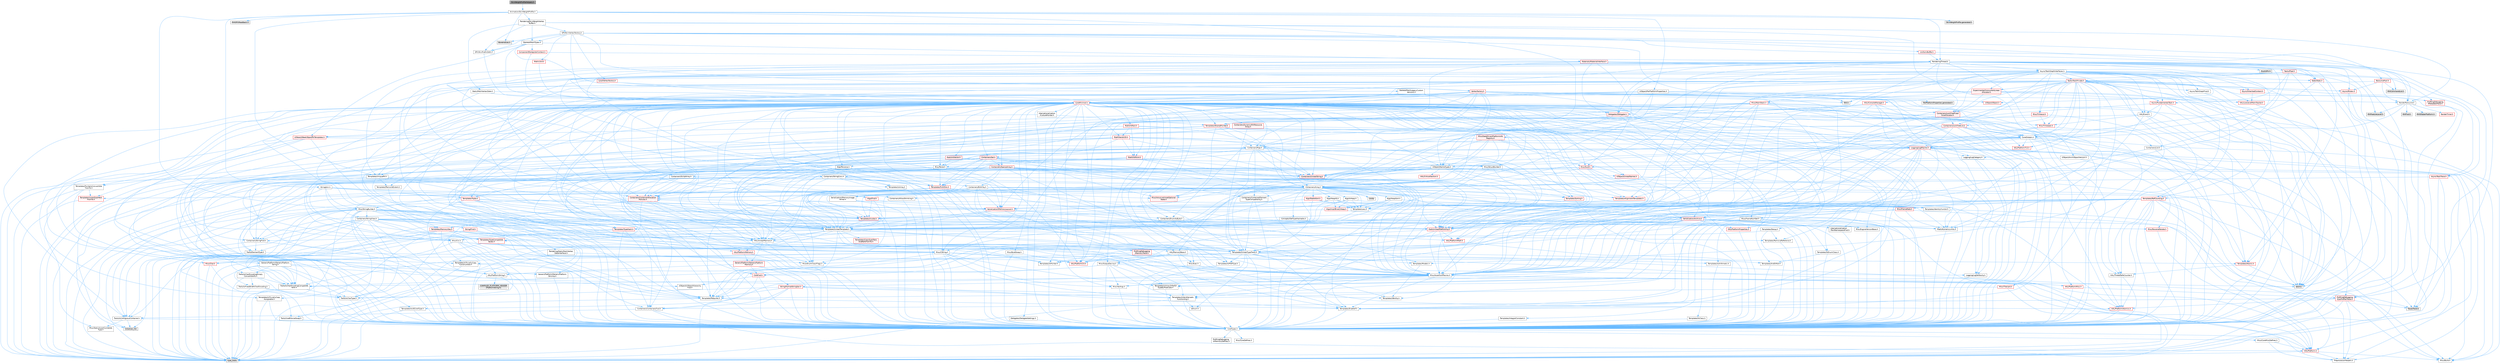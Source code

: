 digraph "SkinWeightProfileHelpers.h"
{
 // INTERACTIVE_SVG=YES
 // LATEX_PDF_SIZE
  bgcolor="transparent";
  edge [fontname=Helvetica,fontsize=10,labelfontname=Helvetica,labelfontsize=10];
  node [fontname=Helvetica,fontsize=10,shape=box,height=0.2,width=0.4];
  Node1 [id="Node000001",label="SkinWeightProfileHelpers.h",height=0.2,width=0.4,color="gray40", fillcolor="grey60", style="filled", fontcolor="black",tooltip=" "];
  Node1 -> Node2 [id="edge1_Node000001_Node000002",color="steelblue1",style="solid",tooltip=" "];
  Node2 [id="Node000002",label="Animation/SkinWeightProfile.h",height=0.2,width=0.4,color="grey40", fillcolor="white", style="filled",URL="$d9/d1f/SkinWeightProfile_8h.html",tooltip=" "];
  Node2 -> Node3 [id="edge2_Node000002_Node000003",color="steelblue1",style="solid",tooltip=" "];
  Node3 [id="Node000003",label="BoneIndices.h",height=0.2,width=0.4,color="grey60", fillcolor="#E0E0E0", style="filled",tooltip=" "];
  Node2 -> Node4 [id="edge3_Node000002_Node000004",color="steelblue1",style="solid",tooltip=" "];
  Node4 [id="Node000004",label="Misc/StringBuilder.h",height=0.2,width=0.4,color="grey40", fillcolor="white", style="filled",URL="$d4/d52/StringBuilder_8h.html",tooltip=" "];
  Node4 -> Node5 [id="edge4_Node000004_Node000005",color="steelblue1",style="solid",tooltip=" "];
  Node5 [id="Node000005",label="Containers/StringFwd.h",height=0.2,width=0.4,color="grey40", fillcolor="white", style="filled",URL="$df/d37/StringFwd_8h.html",tooltip=" "];
  Node5 -> Node6 [id="edge5_Node000005_Node000006",color="steelblue1",style="solid",tooltip=" "];
  Node6 [id="Node000006",label="CoreTypes.h",height=0.2,width=0.4,color="grey40", fillcolor="white", style="filled",URL="$dc/dec/CoreTypes_8h.html",tooltip=" "];
  Node6 -> Node7 [id="edge6_Node000006_Node000007",color="steelblue1",style="solid",tooltip=" "];
  Node7 [id="Node000007",label="HAL/Platform.h",height=0.2,width=0.4,color="red", fillcolor="#FFF0F0", style="filled",URL="$d9/dd0/Platform_8h.html",tooltip=" "];
  Node7 -> Node8 [id="edge7_Node000007_Node000008",color="steelblue1",style="solid",tooltip=" "];
  Node8 [id="Node000008",label="Misc/Build.h",height=0.2,width=0.4,color="grey40", fillcolor="white", style="filled",URL="$d3/dbb/Build_8h.html",tooltip=" "];
  Node7 -> Node10 [id="edge8_Node000007_Node000010",color="steelblue1",style="solid",tooltip=" "];
  Node10 [id="Node000010",label="type_traits",height=0.2,width=0.4,color="grey60", fillcolor="#E0E0E0", style="filled",tooltip=" "];
  Node7 -> Node11 [id="edge9_Node000007_Node000011",color="steelblue1",style="solid",tooltip=" "];
  Node11 [id="Node000011",label="PreprocessorHelpers.h",height=0.2,width=0.4,color="grey40", fillcolor="white", style="filled",URL="$db/ddb/PreprocessorHelpers_8h.html",tooltip=" "];
  Node6 -> Node17 [id="edge10_Node000006_Node000017",color="steelblue1",style="solid",tooltip=" "];
  Node17 [id="Node000017",label="ProfilingDebugging\l/UMemoryDefines.h",height=0.2,width=0.4,color="grey40", fillcolor="white", style="filled",URL="$d2/da2/UMemoryDefines_8h.html",tooltip=" "];
  Node6 -> Node18 [id="edge11_Node000006_Node000018",color="steelblue1",style="solid",tooltip=" "];
  Node18 [id="Node000018",label="Misc/CoreMiscDefines.h",height=0.2,width=0.4,color="grey40", fillcolor="white", style="filled",URL="$da/d38/CoreMiscDefines_8h.html",tooltip=" "];
  Node18 -> Node7 [id="edge12_Node000018_Node000007",color="steelblue1",style="solid",tooltip=" "];
  Node18 -> Node11 [id="edge13_Node000018_Node000011",color="steelblue1",style="solid",tooltip=" "];
  Node6 -> Node19 [id="edge14_Node000006_Node000019",color="steelblue1",style="solid",tooltip=" "];
  Node19 [id="Node000019",label="Misc/CoreDefines.h",height=0.2,width=0.4,color="grey40", fillcolor="white", style="filled",URL="$d3/dd2/CoreDefines_8h.html",tooltip=" "];
  Node5 -> Node20 [id="edge15_Node000005_Node000020",color="steelblue1",style="solid",tooltip=" "];
  Node20 [id="Node000020",label="Traits/ElementType.h",height=0.2,width=0.4,color="grey40", fillcolor="white", style="filled",URL="$d5/d4f/ElementType_8h.html",tooltip=" "];
  Node20 -> Node7 [id="edge16_Node000020_Node000007",color="steelblue1",style="solid",tooltip=" "];
  Node20 -> Node21 [id="edge17_Node000020_Node000021",color="steelblue1",style="solid",tooltip=" "];
  Node21 [id="Node000021",label="initializer_list",height=0.2,width=0.4,color="grey60", fillcolor="#E0E0E0", style="filled",tooltip=" "];
  Node20 -> Node10 [id="edge18_Node000020_Node000010",color="steelblue1",style="solid",tooltip=" "];
  Node5 -> Node22 [id="edge19_Node000005_Node000022",color="steelblue1",style="solid",tooltip=" "];
  Node22 [id="Node000022",label="Traits/IsContiguousContainer.h",height=0.2,width=0.4,color="grey40", fillcolor="white", style="filled",URL="$d5/d3c/IsContiguousContainer_8h.html",tooltip=" "];
  Node22 -> Node6 [id="edge20_Node000022_Node000006",color="steelblue1",style="solid",tooltip=" "];
  Node22 -> Node23 [id="edge21_Node000022_Node000023",color="steelblue1",style="solid",tooltip=" "];
  Node23 [id="Node000023",label="Misc/StaticAssertComplete\lType.h",height=0.2,width=0.4,color="grey40", fillcolor="white", style="filled",URL="$d5/d4e/StaticAssertCompleteType_8h.html",tooltip=" "];
  Node22 -> Node21 [id="edge22_Node000022_Node000021",color="steelblue1",style="solid",tooltip=" "];
  Node4 -> Node24 [id="edge23_Node000004_Node000024",color="steelblue1",style="solid",tooltip=" "];
  Node24 [id="Node000024",label="Containers/StringView.h",height=0.2,width=0.4,color="grey40", fillcolor="white", style="filled",URL="$dd/dea/StringView_8h.html",tooltip=" "];
  Node24 -> Node6 [id="edge24_Node000024_Node000006",color="steelblue1",style="solid",tooltip=" "];
  Node24 -> Node5 [id="edge25_Node000024_Node000005",color="steelblue1",style="solid",tooltip=" "];
  Node24 -> Node25 [id="edge26_Node000024_Node000025",color="steelblue1",style="solid",tooltip=" "];
  Node25 [id="Node000025",label="HAL/UnrealMemory.h",height=0.2,width=0.4,color="grey40", fillcolor="white", style="filled",URL="$d9/d96/UnrealMemory_8h.html",tooltip=" "];
  Node25 -> Node6 [id="edge27_Node000025_Node000006",color="steelblue1",style="solid",tooltip=" "];
  Node25 -> Node26 [id="edge28_Node000025_Node000026",color="steelblue1",style="solid",tooltip=" "];
  Node26 [id="Node000026",label="GenericPlatform/GenericPlatform\lMemory.h",height=0.2,width=0.4,color="red", fillcolor="#FFF0F0", style="filled",URL="$dd/d22/GenericPlatformMemory_8h.html",tooltip=" "];
  Node26 -> Node27 [id="edge29_Node000026_Node000027",color="steelblue1",style="solid",tooltip=" "];
  Node27 [id="Node000027",label="CoreFwd.h",height=0.2,width=0.4,color="red", fillcolor="#FFF0F0", style="filled",URL="$d1/d1e/CoreFwd_8h.html",tooltip=" "];
  Node27 -> Node6 [id="edge30_Node000027_Node000006",color="steelblue1",style="solid",tooltip=" "];
  Node27 -> Node28 [id="edge31_Node000027_Node000028",color="steelblue1",style="solid",tooltip=" "];
  Node28 [id="Node000028",label="Containers/ContainersFwd.h",height=0.2,width=0.4,color="grey40", fillcolor="white", style="filled",URL="$d4/d0a/ContainersFwd_8h.html",tooltip=" "];
  Node28 -> Node7 [id="edge32_Node000028_Node000007",color="steelblue1",style="solid",tooltip=" "];
  Node28 -> Node6 [id="edge33_Node000028_Node000006",color="steelblue1",style="solid",tooltip=" "];
  Node28 -> Node22 [id="edge34_Node000028_Node000022",color="steelblue1",style="solid",tooltip=" "];
  Node27 -> Node30 [id="edge35_Node000027_Node000030",color="steelblue1",style="solid",tooltip=" "];
  Node30 [id="Node000030",label="UObject/UObjectHierarchy\lFwd.h",height=0.2,width=0.4,color="grey40", fillcolor="white", style="filled",URL="$d3/d13/UObjectHierarchyFwd_8h.html",tooltip=" "];
  Node26 -> Node6 [id="edge36_Node000026_Node000006",color="steelblue1",style="solid",tooltip=" "];
  Node26 -> Node31 [id="edge37_Node000026_Node000031",color="steelblue1",style="solid",tooltip=" "];
  Node31 [id="Node000031",label="HAL/PlatformString.h",height=0.2,width=0.4,color="grey40", fillcolor="white", style="filled",URL="$db/db5/PlatformString_8h.html",tooltip=" "];
  Node31 -> Node6 [id="edge38_Node000031_Node000006",color="steelblue1",style="solid",tooltip=" "];
  Node31 -> Node32 [id="edge39_Node000031_Node000032",color="steelblue1",style="solid",tooltip=" "];
  Node32 [id="Node000032",label="COMPILED_PLATFORM_HEADER\l(PlatformString.h)",height=0.2,width=0.4,color="grey60", fillcolor="#E0E0E0", style="filled",tooltip=" "];
  Node25 -> Node35 [id="edge40_Node000025_Node000035",color="steelblue1",style="solid",tooltip=" "];
  Node35 [id="Node000035",label="HAL/MemoryBase.h",height=0.2,width=0.4,color="grey40", fillcolor="white", style="filled",URL="$d6/d9f/MemoryBase_8h.html",tooltip=" "];
  Node35 -> Node6 [id="edge41_Node000035_Node000006",color="steelblue1",style="solid",tooltip=" "];
  Node35 -> Node36 [id="edge42_Node000035_Node000036",color="steelblue1",style="solid",tooltip=" "];
  Node36 [id="Node000036",label="HAL/PlatformAtomics.h",height=0.2,width=0.4,color="red", fillcolor="#FFF0F0", style="filled",URL="$d3/d36/PlatformAtomics_8h.html",tooltip=" "];
  Node36 -> Node6 [id="edge43_Node000036_Node000006",color="steelblue1",style="solid",tooltip=" "];
  Node35 -> Node39 [id="edge44_Node000035_Node000039",color="steelblue1",style="solid",tooltip=" "];
  Node39 [id="Node000039",label="HAL/PlatformCrt.h",height=0.2,width=0.4,color="red", fillcolor="#FFF0F0", style="filled",URL="$d8/d75/PlatformCrt_8h.html",tooltip=" "];
  Node35 -> Node47 [id="edge45_Node000035_Node000047",color="steelblue1",style="solid",tooltip=" "];
  Node47 [id="Node000047",label="Misc/Exec.h",height=0.2,width=0.4,color="grey40", fillcolor="white", style="filled",URL="$de/ddb/Exec_8h.html",tooltip=" "];
  Node47 -> Node6 [id="edge46_Node000047_Node000006",color="steelblue1",style="solid",tooltip=" "];
  Node47 -> Node48 [id="edge47_Node000047_Node000048",color="steelblue1",style="solid",tooltip=" "];
  Node48 [id="Node000048",label="Misc/AssertionMacros.h",height=0.2,width=0.4,color="grey40", fillcolor="white", style="filled",URL="$d0/dfa/AssertionMacros_8h.html",tooltip=" "];
  Node48 -> Node6 [id="edge48_Node000048_Node000006",color="steelblue1",style="solid",tooltip=" "];
  Node48 -> Node7 [id="edge49_Node000048_Node000007",color="steelblue1",style="solid",tooltip=" "];
  Node48 -> Node49 [id="edge50_Node000048_Node000049",color="steelblue1",style="solid",tooltip=" "];
  Node49 [id="Node000049",label="HAL/PlatformMisc.h",height=0.2,width=0.4,color="red", fillcolor="#FFF0F0", style="filled",URL="$d0/df5/PlatformMisc_8h.html",tooltip=" "];
  Node49 -> Node6 [id="edge51_Node000049_Node000006",color="steelblue1",style="solid",tooltip=" "];
  Node49 -> Node58 [id="edge52_Node000049_Node000058",color="steelblue1",style="solid",tooltip=" "];
  Node58 [id="Node000058",label="ProfilingDebugging\l/CpuProfilerTrace.h",height=0.2,width=0.4,color="red", fillcolor="#FFF0F0", style="filled",URL="$da/dcb/CpuProfilerTrace_8h.html",tooltip=" "];
  Node58 -> Node6 [id="edge53_Node000058_Node000006",color="steelblue1",style="solid",tooltip=" "];
  Node58 -> Node28 [id="edge54_Node000058_Node000028",color="steelblue1",style="solid",tooltip=" "];
  Node58 -> Node36 [id="edge55_Node000058_Node000036",color="steelblue1",style="solid",tooltip=" "];
  Node58 -> Node11 [id="edge56_Node000058_Node000011",color="steelblue1",style="solid",tooltip=" "];
  Node58 -> Node8 [id="edge57_Node000058_Node000008",color="steelblue1",style="solid",tooltip=" "];
  Node58 -> Node62 [id="edge58_Node000058_Node000062",color="steelblue1",style="solid",tooltip=" "];
  Node62 [id="Node000062",label="Trace/Trace.h",height=0.2,width=0.4,color="grey60", fillcolor="#E0E0E0", style="filled",tooltip=" "];
  Node48 -> Node11 [id="edge59_Node000048_Node000011",color="steelblue1",style="solid",tooltip=" "];
  Node48 -> Node63 [id="edge60_Node000048_Node000063",color="steelblue1",style="solid",tooltip=" "];
  Node63 [id="Node000063",label="Templates/EnableIf.h",height=0.2,width=0.4,color="grey40", fillcolor="white", style="filled",URL="$d7/d60/EnableIf_8h.html",tooltip=" "];
  Node63 -> Node6 [id="edge61_Node000063_Node000006",color="steelblue1",style="solid",tooltip=" "];
  Node48 -> Node64 [id="edge62_Node000048_Node000064",color="steelblue1",style="solid",tooltip=" "];
  Node64 [id="Node000064",label="Templates/IsArrayOrRefOf\lTypeByPredicate.h",height=0.2,width=0.4,color="grey40", fillcolor="white", style="filled",URL="$d6/da1/IsArrayOrRefOfTypeByPredicate_8h.html",tooltip=" "];
  Node64 -> Node6 [id="edge63_Node000064_Node000006",color="steelblue1",style="solid",tooltip=" "];
  Node48 -> Node65 [id="edge64_Node000048_Node000065",color="steelblue1",style="solid",tooltip=" "];
  Node65 [id="Node000065",label="Templates/IsValidVariadic\lFunctionArg.h",height=0.2,width=0.4,color="grey40", fillcolor="white", style="filled",URL="$d0/dc8/IsValidVariadicFunctionArg_8h.html",tooltip=" "];
  Node65 -> Node6 [id="edge65_Node000065_Node000006",color="steelblue1",style="solid",tooltip=" "];
  Node65 -> Node66 [id="edge66_Node000065_Node000066",color="steelblue1",style="solid",tooltip=" "];
  Node66 [id="Node000066",label="IsEnum.h",height=0.2,width=0.4,color="grey40", fillcolor="white", style="filled",URL="$d4/de5/IsEnum_8h.html",tooltip=" "];
  Node65 -> Node10 [id="edge67_Node000065_Node000010",color="steelblue1",style="solid",tooltip=" "];
  Node48 -> Node67 [id="edge68_Node000048_Node000067",color="steelblue1",style="solid",tooltip=" "];
  Node67 [id="Node000067",label="Traits/IsCharEncodingCompatible\lWith.h",height=0.2,width=0.4,color="grey40", fillcolor="white", style="filled",URL="$df/dd1/IsCharEncodingCompatibleWith_8h.html",tooltip=" "];
  Node67 -> Node10 [id="edge69_Node000067_Node000010",color="steelblue1",style="solid",tooltip=" "];
  Node67 -> Node68 [id="edge70_Node000067_Node000068",color="steelblue1",style="solid",tooltip=" "];
  Node68 [id="Node000068",label="Traits/IsCharType.h",height=0.2,width=0.4,color="grey40", fillcolor="white", style="filled",URL="$db/d51/IsCharType_8h.html",tooltip=" "];
  Node68 -> Node6 [id="edge71_Node000068_Node000006",color="steelblue1",style="solid",tooltip=" "];
  Node48 -> Node69 [id="edge72_Node000048_Node000069",color="steelblue1",style="solid",tooltip=" "];
  Node69 [id="Node000069",label="Misc/VarArgs.h",height=0.2,width=0.4,color="grey40", fillcolor="white", style="filled",URL="$d5/d6f/VarArgs_8h.html",tooltip=" "];
  Node69 -> Node6 [id="edge73_Node000069_Node000006",color="steelblue1",style="solid",tooltip=" "];
  Node48 -> Node70 [id="edge74_Node000048_Node000070",color="steelblue1",style="solid",tooltip=" "];
  Node70 [id="Node000070",label="String/FormatStringSan.h",height=0.2,width=0.4,color="red", fillcolor="#FFF0F0", style="filled",URL="$d3/d8b/FormatStringSan_8h.html",tooltip=" "];
  Node70 -> Node10 [id="edge75_Node000070_Node000010",color="steelblue1",style="solid",tooltip=" "];
  Node70 -> Node6 [id="edge76_Node000070_Node000006",color="steelblue1",style="solid",tooltip=" "];
  Node70 -> Node71 [id="edge77_Node000070_Node000071",color="steelblue1",style="solid",tooltip=" "];
  Node71 [id="Node000071",label="Templates/Requires.h",height=0.2,width=0.4,color="grey40", fillcolor="white", style="filled",URL="$dc/d96/Requires_8h.html",tooltip=" "];
  Node71 -> Node63 [id="edge78_Node000071_Node000063",color="steelblue1",style="solid",tooltip=" "];
  Node71 -> Node10 [id="edge79_Node000071_Node000010",color="steelblue1",style="solid",tooltip=" "];
  Node70 -> Node72 [id="edge80_Node000070_Node000072",color="steelblue1",style="solid",tooltip=" "];
  Node72 [id="Node000072",label="Templates/Identity.h",height=0.2,width=0.4,color="grey40", fillcolor="white", style="filled",URL="$d0/dd5/Identity_8h.html",tooltip=" "];
  Node70 -> Node65 [id="edge81_Node000070_Node000065",color="steelblue1",style="solid",tooltip=" "];
  Node70 -> Node68 [id="edge82_Node000070_Node000068",color="steelblue1",style="solid",tooltip=" "];
  Node70 -> Node28 [id="edge83_Node000070_Node000028",color="steelblue1",style="solid",tooltip=" "];
  Node48 -> Node76 [id="edge84_Node000048_Node000076",color="steelblue1",style="solid",tooltip=" "];
  Node76 [id="Node000076",label="atomic",height=0.2,width=0.4,color="grey60", fillcolor="#E0E0E0", style="filled",tooltip=" "];
  Node35 -> Node77 [id="edge85_Node000035_Node000077",color="steelblue1",style="solid",tooltip=" "];
  Node77 [id="Node000077",label="Misc/OutputDevice.h",height=0.2,width=0.4,color="grey40", fillcolor="white", style="filled",URL="$d7/d32/OutputDevice_8h.html",tooltip=" "];
  Node77 -> Node27 [id="edge86_Node000077_Node000027",color="steelblue1",style="solid",tooltip=" "];
  Node77 -> Node6 [id="edge87_Node000077_Node000006",color="steelblue1",style="solid",tooltip=" "];
  Node77 -> Node78 [id="edge88_Node000077_Node000078",color="steelblue1",style="solid",tooltip=" "];
  Node78 [id="Node000078",label="Logging/LogVerbosity.h",height=0.2,width=0.4,color="grey40", fillcolor="white", style="filled",URL="$d2/d8f/LogVerbosity_8h.html",tooltip=" "];
  Node78 -> Node6 [id="edge89_Node000078_Node000006",color="steelblue1",style="solid",tooltip=" "];
  Node77 -> Node69 [id="edge90_Node000077_Node000069",color="steelblue1",style="solid",tooltip=" "];
  Node77 -> Node64 [id="edge91_Node000077_Node000064",color="steelblue1",style="solid",tooltip=" "];
  Node77 -> Node65 [id="edge92_Node000077_Node000065",color="steelblue1",style="solid",tooltip=" "];
  Node77 -> Node67 [id="edge93_Node000077_Node000067",color="steelblue1",style="solid",tooltip=" "];
  Node35 -> Node79 [id="edge94_Node000035_Node000079",color="steelblue1",style="solid",tooltip=" "];
  Node79 [id="Node000079",label="Templates/Atomic.h",height=0.2,width=0.4,color="red", fillcolor="#FFF0F0", style="filled",URL="$d3/d91/Atomic_8h.html",tooltip=" "];
  Node79 -> Node80 [id="edge95_Node000079_Node000080",color="steelblue1",style="solid",tooltip=" "];
  Node80 [id="Node000080",label="HAL/ThreadSafeCounter.h",height=0.2,width=0.4,color="grey40", fillcolor="white", style="filled",URL="$dc/dc9/ThreadSafeCounter_8h.html",tooltip=" "];
  Node80 -> Node6 [id="edge96_Node000080_Node000006",color="steelblue1",style="solid",tooltip=" "];
  Node80 -> Node36 [id="edge97_Node000080_Node000036",color="steelblue1",style="solid",tooltip=" "];
  Node79 -> Node76 [id="edge98_Node000079_Node000076",color="steelblue1",style="solid",tooltip=" "];
  Node25 -> Node88 [id="edge99_Node000025_Node000088",color="steelblue1",style="solid",tooltip=" "];
  Node88 [id="Node000088",label="HAL/PlatformMemory.h",height=0.2,width=0.4,color="red", fillcolor="#FFF0F0", style="filled",URL="$de/d68/PlatformMemory_8h.html",tooltip=" "];
  Node88 -> Node6 [id="edge100_Node000088_Node000006",color="steelblue1",style="solid",tooltip=" "];
  Node88 -> Node26 [id="edge101_Node000088_Node000026",color="steelblue1",style="solid",tooltip=" "];
  Node25 -> Node90 [id="edge102_Node000025_Node000090",color="steelblue1",style="solid",tooltip=" "];
  Node90 [id="Node000090",label="ProfilingDebugging\l/MemoryTrace.h",height=0.2,width=0.4,color="red", fillcolor="#FFF0F0", style="filled",URL="$da/dd7/MemoryTrace_8h.html",tooltip=" "];
  Node90 -> Node7 [id="edge103_Node000090_Node000007",color="steelblue1",style="solid",tooltip=" "];
  Node90 -> Node54 [id="edge104_Node000090_Node000054",color="steelblue1",style="solid",tooltip=" "];
  Node54 [id="Node000054",label="Misc/EnumClassFlags.h",height=0.2,width=0.4,color="grey40", fillcolor="white", style="filled",URL="$d8/de7/EnumClassFlags_8h.html",tooltip=" "];
  Node90 -> Node62 [id="edge105_Node000090_Node000062",color="steelblue1",style="solid",tooltip=" "];
  Node25 -> Node91 [id="edge106_Node000025_Node000091",color="steelblue1",style="solid",tooltip=" "];
  Node91 [id="Node000091",label="Templates/IsPointer.h",height=0.2,width=0.4,color="grey40", fillcolor="white", style="filled",URL="$d7/d05/IsPointer_8h.html",tooltip=" "];
  Node91 -> Node6 [id="edge107_Node000091_Node000006",color="steelblue1",style="solid",tooltip=" "];
  Node24 -> Node52 [id="edge108_Node000024_Node000052",color="steelblue1",style="solid",tooltip=" "];
  Node52 [id="Node000052",label="Math/NumericLimits.h",height=0.2,width=0.4,color="grey40", fillcolor="white", style="filled",URL="$df/d1b/NumericLimits_8h.html",tooltip=" "];
  Node52 -> Node6 [id="edge109_Node000052_Node000006",color="steelblue1",style="solid",tooltip=" "];
  Node24 -> Node92 [id="edge110_Node000024_Node000092",color="steelblue1",style="solid",tooltip=" "];
  Node92 [id="Node000092",label="Math/UnrealMathUtility.h",height=0.2,width=0.4,color="red", fillcolor="#FFF0F0", style="filled",URL="$db/db8/UnrealMathUtility_8h.html",tooltip=" "];
  Node92 -> Node6 [id="edge111_Node000092_Node000006",color="steelblue1",style="solid",tooltip=" "];
  Node92 -> Node48 [id="edge112_Node000092_Node000048",color="steelblue1",style="solid",tooltip=" "];
  Node92 -> Node93 [id="edge113_Node000092_Node000093",color="steelblue1",style="solid",tooltip=" "];
  Node93 [id="Node000093",label="HAL/PlatformMath.h",height=0.2,width=0.4,color="red", fillcolor="#FFF0F0", style="filled",URL="$dc/d53/PlatformMath_8h.html",tooltip=" "];
  Node93 -> Node6 [id="edge114_Node000093_Node000006",color="steelblue1",style="solid",tooltip=" "];
  Node92 -> Node72 [id="edge115_Node000092_Node000072",color="steelblue1",style="solid",tooltip=" "];
  Node92 -> Node71 [id="edge116_Node000092_Node000071",color="steelblue1",style="solid",tooltip=" "];
  Node24 -> Node108 [id="edge117_Node000024_Node000108",color="steelblue1",style="solid",tooltip=" "];
  Node108 [id="Node000108",label="Misc/Crc.h",height=0.2,width=0.4,color="grey40", fillcolor="white", style="filled",URL="$d4/dd2/Crc_8h.html",tooltip=" "];
  Node108 -> Node6 [id="edge118_Node000108_Node000006",color="steelblue1",style="solid",tooltip=" "];
  Node108 -> Node31 [id="edge119_Node000108_Node000031",color="steelblue1",style="solid",tooltip=" "];
  Node108 -> Node48 [id="edge120_Node000108_Node000048",color="steelblue1",style="solid",tooltip=" "];
  Node108 -> Node109 [id="edge121_Node000108_Node000109",color="steelblue1",style="solid",tooltip=" "];
  Node109 [id="Node000109",label="Misc/CString.h",height=0.2,width=0.4,color="grey40", fillcolor="white", style="filled",URL="$d2/d49/CString_8h.html",tooltip=" "];
  Node109 -> Node6 [id="edge122_Node000109_Node000006",color="steelblue1",style="solid",tooltip=" "];
  Node109 -> Node39 [id="edge123_Node000109_Node000039",color="steelblue1",style="solid",tooltip=" "];
  Node109 -> Node31 [id="edge124_Node000109_Node000031",color="steelblue1",style="solid",tooltip=" "];
  Node109 -> Node48 [id="edge125_Node000109_Node000048",color="steelblue1",style="solid",tooltip=" "];
  Node109 -> Node110 [id="edge126_Node000109_Node000110",color="steelblue1",style="solid",tooltip=" "];
  Node110 [id="Node000110",label="Misc/Char.h",height=0.2,width=0.4,color="red", fillcolor="#FFF0F0", style="filled",URL="$d0/d58/Char_8h.html",tooltip=" "];
  Node110 -> Node6 [id="edge127_Node000110_Node000006",color="steelblue1",style="solid",tooltip=" "];
  Node110 -> Node10 [id="edge128_Node000110_Node000010",color="steelblue1",style="solid",tooltip=" "];
  Node109 -> Node69 [id="edge129_Node000109_Node000069",color="steelblue1",style="solid",tooltip=" "];
  Node109 -> Node64 [id="edge130_Node000109_Node000064",color="steelblue1",style="solid",tooltip=" "];
  Node109 -> Node65 [id="edge131_Node000109_Node000065",color="steelblue1",style="solid",tooltip=" "];
  Node109 -> Node67 [id="edge132_Node000109_Node000067",color="steelblue1",style="solid",tooltip=" "];
  Node108 -> Node110 [id="edge133_Node000108_Node000110",color="steelblue1",style="solid",tooltip=" "];
  Node108 -> Node98 [id="edge134_Node000108_Node000098",color="steelblue1",style="solid",tooltip=" "];
  Node98 [id="Node000098",label="Templates/UnrealTypeTraits.h",height=0.2,width=0.4,color="grey40", fillcolor="white", style="filled",URL="$d2/d2d/UnrealTypeTraits_8h.html",tooltip=" "];
  Node98 -> Node6 [id="edge135_Node000098_Node000006",color="steelblue1",style="solid",tooltip=" "];
  Node98 -> Node91 [id="edge136_Node000098_Node000091",color="steelblue1",style="solid",tooltip=" "];
  Node98 -> Node48 [id="edge137_Node000098_Node000048",color="steelblue1",style="solid",tooltip=" "];
  Node98 -> Node84 [id="edge138_Node000098_Node000084",color="steelblue1",style="solid",tooltip=" "];
  Node84 [id="Node000084",label="Templates/AndOrNot.h",height=0.2,width=0.4,color="grey40", fillcolor="white", style="filled",URL="$db/d0a/AndOrNot_8h.html",tooltip=" "];
  Node84 -> Node6 [id="edge139_Node000084_Node000006",color="steelblue1",style="solid",tooltip=" "];
  Node98 -> Node63 [id="edge140_Node000098_Node000063",color="steelblue1",style="solid",tooltip=" "];
  Node98 -> Node99 [id="edge141_Node000098_Node000099",color="steelblue1",style="solid",tooltip=" "];
  Node99 [id="Node000099",label="Templates/IsArithmetic.h",height=0.2,width=0.4,color="grey40", fillcolor="white", style="filled",URL="$d2/d5d/IsArithmetic_8h.html",tooltip=" "];
  Node99 -> Node6 [id="edge142_Node000099_Node000006",color="steelblue1",style="solid",tooltip=" "];
  Node98 -> Node66 [id="edge143_Node000098_Node000066",color="steelblue1",style="solid",tooltip=" "];
  Node98 -> Node100 [id="edge144_Node000098_Node000100",color="steelblue1",style="solid",tooltip=" "];
  Node100 [id="Node000100",label="Templates/Models.h",height=0.2,width=0.4,color="grey40", fillcolor="white", style="filled",URL="$d3/d0c/Models_8h.html",tooltip=" "];
  Node100 -> Node72 [id="edge145_Node000100_Node000072",color="steelblue1",style="solid",tooltip=" "];
  Node98 -> Node101 [id="edge146_Node000098_Node000101",color="steelblue1",style="solid",tooltip=" "];
  Node101 [id="Node000101",label="Templates/IsPODType.h",height=0.2,width=0.4,color="grey40", fillcolor="white", style="filled",URL="$d7/db1/IsPODType_8h.html",tooltip=" "];
  Node101 -> Node6 [id="edge147_Node000101_Node000006",color="steelblue1",style="solid",tooltip=" "];
  Node98 -> Node102 [id="edge148_Node000098_Node000102",color="steelblue1",style="solid",tooltip=" "];
  Node102 [id="Node000102",label="Templates/IsUECoreType.h",height=0.2,width=0.4,color="grey40", fillcolor="white", style="filled",URL="$d1/db8/IsUECoreType_8h.html",tooltip=" "];
  Node102 -> Node6 [id="edge149_Node000102_Node000006",color="steelblue1",style="solid",tooltip=" "];
  Node102 -> Node10 [id="edge150_Node000102_Node000010",color="steelblue1",style="solid",tooltip=" "];
  Node98 -> Node85 [id="edge151_Node000098_Node000085",color="steelblue1",style="solid",tooltip=" "];
  Node85 [id="Node000085",label="Templates/IsTriviallyCopy\lConstructible.h",height=0.2,width=0.4,color="grey40", fillcolor="white", style="filled",URL="$d3/d78/IsTriviallyCopyConstructible_8h.html",tooltip=" "];
  Node85 -> Node6 [id="edge152_Node000085_Node000006",color="steelblue1",style="solid",tooltip=" "];
  Node85 -> Node10 [id="edge153_Node000085_Node000010",color="steelblue1",style="solid",tooltip=" "];
  Node108 -> Node68 [id="edge154_Node000108_Node000068",color="steelblue1",style="solid",tooltip=" "];
  Node24 -> Node109 [id="edge155_Node000024_Node000109",color="steelblue1",style="solid",tooltip=" "];
  Node24 -> Node113 [id="edge156_Node000024_Node000113",color="steelblue1",style="solid",tooltip=" "];
  Node113 [id="Node000113",label="Misc/ReverseIterate.h",height=0.2,width=0.4,color="red", fillcolor="#FFF0F0", style="filled",URL="$db/de3/ReverseIterate_8h.html",tooltip=" "];
  Node113 -> Node7 [id="edge157_Node000113_Node000007",color="steelblue1",style="solid",tooltip=" "];
  Node24 -> Node115 [id="edge158_Node000024_Node000115",color="steelblue1",style="solid",tooltip=" "];
  Node115 [id="Node000115",label="String/Find.h",height=0.2,width=0.4,color="red", fillcolor="#FFF0F0", style="filled",URL="$d7/dda/String_2Find_8h.html",tooltip=" "];
  Node115 -> Node28 [id="edge159_Node000115_Node000028",color="steelblue1",style="solid",tooltip=" "];
  Node115 -> Node5 [id="edge160_Node000115_Node000005",color="steelblue1",style="solid",tooltip=" "];
  Node115 -> Node6 [id="edge161_Node000115_Node000006",color="steelblue1",style="solid",tooltip=" "];
  Node115 -> Node109 [id="edge162_Node000115_Node000109",color="steelblue1",style="solid",tooltip=" "];
  Node24 -> Node71 [id="edge163_Node000024_Node000071",color="steelblue1",style="solid",tooltip=" "];
  Node24 -> Node121 [id="edge164_Node000024_Node000121",color="steelblue1",style="solid",tooltip=" "];
  Node121 [id="Node000121",label="Templates/UnrealTemplate.h",height=0.2,width=0.4,color="grey40", fillcolor="white", style="filled",URL="$d4/d24/UnrealTemplate_8h.html",tooltip=" "];
  Node121 -> Node6 [id="edge165_Node000121_Node000006",color="steelblue1",style="solid",tooltip=" "];
  Node121 -> Node91 [id="edge166_Node000121_Node000091",color="steelblue1",style="solid",tooltip=" "];
  Node121 -> Node25 [id="edge167_Node000121_Node000025",color="steelblue1",style="solid",tooltip=" "];
  Node121 -> Node122 [id="edge168_Node000121_Node000122",color="steelblue1",style="solid",tooltip=" "];
  Node122 [id="Node000122",label="Templates/CopyQualifiers\lAndRefsFromTo.h",height=0.2,width=0.4,color="red", fillcolor="#FFF0F0", style="filled",URL="$d3/db3/CopyQualifiersAndRefsFromTo_8h.html",tooltip=" "];
  Node121 -> Node98 [id="edge169_Node000121_Node000098",color="steelblue1",style="solid",tooltip=" "];
  Node121 -> Node96 [id="edge170_Node000121_Node000096",color="steelblue1",style="solid",tooltip=" "];
  Node96 [id="Node000096",label="Templates/RemoveReference.h",height=0.2,width=0.4,color="grey40", fillcolor="white", style="filled",URL="$da/dbe/RemoveReference_8h.html",tooltip=" "];
  Node96 -> Node6 [id="edge171_Node000096_Node000006",color="steelblue1",style="solid",tooltip=" "];
  Node121 -> Node71 [id="edge172_Node000121_Node000071",color="steelblue1",style="solid",tooltip=" "];
  Node121 -> Node105 [id="edge173_Node000121_Node000105",color="steelblue1",style="solid",tooltip=" "];
  Node105 [id="Node000105",label="Templates/TypeCompatible\lBytes.h",height=0.2,width=0.4,color="red", fillcolor="#FFF0F0", style="filled",URL="$df/d0a/TypeCompatibleBytes_8h.html",tooltip=" "];
  Node105 -> Node6 [id="edge174_Node000105_Node000006",color="steelblue1",style="solid",tooltip=" "];
  Node105 -> Node10 [id="edge175_Node000105_Node000010",color="steelblue1",style="solid",tooltip=" "];
  Node121 -> Node72 [id="edge176_Node000121_Node000072",color="steelblue1",style="solid",tooltip=" "];
  Node121 -> Node22 [id="edge177_Node000121_Node000022",color="steelblue1",style="solid",tooltip=" "];
  Node121 -> Node124 [id="edge178_Node000121_Node000124",color="steelblue1",style="solid",tooltip=" "];
  Node124 [id="Node000124",label="Traits/UseBitwiseSwap.h",height=0.2,width=0.4,color="grey40", fillcolor="white", style="filled",URL="$db/df3/UseBitwiseSwap_8h.html",tooltip=" "];
  Node124 -> Node6 [id="edge179_Node000124_Node000006",color="steelblue1",style="solid",tooltip=" "];
  Node124 -> Node10 [id="edge180_Node000124_Node000010",color="steelblue1",style="solid",tooltip=" "];
  Node121 -> Node10 [id="edge181_Node000121_Node000010",color="steelblue1",style="solid",tooltip=" "];
  Node24 -> Node20 [id="edge182_Node000024_Node000020",color="steelblue1",style="solid",tooltip=" "];
  Node24 -> Node67 [id="edge183_Node000024_Node000067",color="steelblue1",style="solid",tooltip=" "];
  Node24 -> Node68 [id="edge184_Node000024_Node000068",color="steelblue1",style="solid",tooltip=" "];
  Node24 -> Node22 [id="edge185_Node000024_Node000022",color="steelblue1",style="solid",tooltip=" "];
  Node24 -> Node10 [id="edge186_Node000024_Node000010",color="steelblue1",style="solid",tooltip=" "];
  Node4 -> Node6 [id="edge187_Node000004_Node000006",color="steelblue1",style="solid",tooltip=" "];
  Node4 -> Node31 [id="edge188_Node000004_Node000031",color="steelblue1",style="solid",tooltip=" "];
  Node4 -> Node25 [id="edge189_Node000004_Node000025",color="steelblue1",style="solid",tooltip=" "];
  Node4 -> Node48 [id="edge190_Node000004_Node000048",color="steelblue1",style="solid",tooltip=" "];
  Node4 -> Node109 [id="edge191_Node000004_Node000109",color="steelblue1",style="solid",tooltip=" "];
  Node4 -> Node63 [id="edge192_Node000004_Node000063",color="steelblue1",style="solid",tooltip=" "];
  Node4 -> Node64 [id="edge193_Node000004_Node000064",color="steelblue1",style="solid",tooltip=" "];
  Node4 -> Node65 [id="edge194_Node000004_Node000065",color="steelblue1",style="solid",tooltip=" "];
  Node4 -> Node71 [id="edge195_Node000004_Node000071",color="steelblue1",style="solid",tooltip=" "];
  Node4 -> Node121 [id="edge196_Node000004_Node000121",color="steelblue1",style="solid",tooltip=" "];
  Node4 -> Node98 [id="edge197_Node000004_Node000098",color="steelblue1",style="solid",tooltip=" "];
  Node4 -> Node67 [id="edge198_Node000004_Node000067",color="steelblue1",style="solid",tooltip=" "];
  Node4 -> Node168 [id="edge199_Node000004_Node000168",color="steelblue1",style="solid",tooltip=" "];
  Node168 [id="Node000168",label="Traits/IsCharEncodingSimply\lConvertibleTo.h",height=0.2,width=0.4,color="grey40", fillcolor="white", style="filled",URL="$d4/dee/IsCharEncodingSimplyConvertibleTo_8h.html",tooltip=" "];
  Node168 -> Node10 [id="edge200_Node000168_Node000010",color="steelblue1",style="solid",tooltip=" "];
  Node168 -> Node67 [id="edge201_Node000168_Node000067",color="steelblue1",style="solid",tooltip=" "];
  Node168 -> Node169 [id="edge202_Node000168_Node000169",color="steelblue1",style="solid",tooltip=" "];
  Node169 [id="Node000169",label="Traits/IsFixedWidthCharEncoding.h",height=0.2,width=0.4,color="grey40", fillcolor="white", style="filled",URL="$dc/d9e/IsFixedWidthCharEncoding_8h.html",tooltip=" "];
  Node169 -> Node10 [id="edge203_Node000169_Node000010",color="steelblue1",style="solid",tooltip=" "];
  Node169 -> Node68 [id="edge204_Node000169_Node000068",color="steelblue1",style="solid",tooltip=" "];
  Node168 -> Node68 [id="edge205_Node000168_Node000068",color="steelblue1",style="solid",tooltip=" "];
  Node4 -> Node68 [id="edge206_Node000004_Node000068",color="steelblue1",style="solid",tooltip=" "];
  Node4 -> Node22 [id="edge207_Node000004_Node000022",color="steelblue1",style="solid",tooltip=" "];
  Node4 -> Node10 [id="edge208_Node000004_Node000010",color="steelblue1",style="solid",tooltip=" "];
  Node2 -> Node170 [id="edge209_Node000002_Node000170",color="steelblue1",style="solid",tooltip=" "];
  Node170 [id="Node000170",label="RHIGPUReadback.h",height=0.2,width=0.4,color="grey60", fillcolor="#E0E0E0", style="filled",tooltip=" "];
  Node2 -> Node171 [id="edge210_Node000002_Node000171",color="steelblue1",style="solid",tooltip=" "];
  Node171 [id="Node000171",label="Rendering/SkinWeightVertex\lBuffer.h",height=0.2,width=0.4,color="grey40", fillcolor="white", style="filled",URL="$d3/d86/SkinWeightVertexBuffer_8h.html",tooltip=" "];
  Node171 -> Node172 [id="edge211_Node000171_Node000172",color="steelblue1",style="solid",tooltip=" "];
  Node172 [id="Node000172",label="RenderResource.h",height=0.2,width=0.4,color="grey40", fillcolor="white", style="filled",URL="$d1/ddb/RenderResource_8h.html",tooltip=" "];
  Node172 -> Node173 [id="edge212_Node000172_Node000173",color="steelblue1",style="solid",tooltip=" "];
  Node173 [id="Node000173",label="RHIFwd.h",height=0.2,width=0.4,color="grey60", fillcolor="#E0E0E0", style="filled",tooltip=" "];
  Node172 -> Node174 [id="edge213_Node000172_Node000174",color="steelblue1",style="solid",tooltip=" "];
  Node174 [id="Node000174",label="RHIShaderPlatform.h",height=0.2,width=0.4,color="grey60", fillcolor="#E0E0E0", style="filled",tooltip=" "];
  Node172 -> Node175 [id="edge214_Node000172_Node000175",color="steelblue1",style="solid",tooltip=" "];
  Node175 [id="Node000175",label="RHIFeatureLevel.h",height=0.2,width=0.4,color="grey60", fillcolor="#E0E0E0", style="filled",tooltip=" "];
  Node172 -> Node176 [id="edge215_Node000172_Node000176",color="steelblue1",style="solid",tooltip=" "];
  Node176 [id="Node000176",label="RenderTimer.h",height=0.2,width=0.4,color="red", fillcolor="#FFF0F0", style="filled",URL="$d8/dba/RenderTimer_8h.html",tooltip=" "];
  Node172 -> Node179 [id="edge216_Node000172_Node000179",color="steelblue1",style="solid",tooltip=" "];
  Node179 [id="Node000179",label="CoreGlobals.h",height=0.2,width=0.4,color="grey40", fillcolor="white", style="filled",URL="$d5/d8c/CoreGlobals_8h.html",tooltip=" "];
  Node179 -> Node180 [id="edge217_Node000179_Node000180",color="steelblue1",style="solid",tooltip=" "];
  Node180 [id="Node000180",label="Containers/UnrealString.h",height=0.2,width=0.4,color="red", fillcolor="#FFF0F0", style="filled",URL="$d5/dba/UnrealString_8h.html",tooltip=" "];
  Node179 -> Node6 [id="edge218_Node000179_Node000006",color="steelblue1",style="solid",tooltip=" "];
  Node179 -> Node184 [id="edge219_Node000179_Node000184",color="steelblue1",style="solid",tooltip=" "];
  Node184 [id="Node000184",label="HAL/PlatformTLS.h",height=0.2,width=0.4,color="red", fillcolor="#FFF0F0", style="filled",URL="$d0/def/PlatformTLS_8h.html",tooltip=" "];
  Node184 -> Node6 [id="edge220_Node000184_Node000006",color="steelblue1",style="solid",tooltip=" "];
  Node179 -> Node187 [id="edge221_Node000179_Node000187",color="steelblue1",style="solid",tooltip=" "];
  Node187 [id="Node000187",label="Logging/LogMacros.h",height=0.2,width=0.4,color="red", fillcolor="#FFF0F0", style="filled",URL="$d0/d16/LogMacros_8h.html",tooltip=" "];
  Node187 -> Node180 [id="edge222_Node000187_Node000180",color="steelblue1",style="solid",tooltip=" "];
  Node187 -> Node6 [id="edge223_Node000187_Node000006",color="steelblue1",style="solid",tooltip=" "];
  Node187 -> Node11 [id="edge224_Node000187_Node000011",color="steelblue1",style="solid",tooltip=" "];
  Node187 -> Node188 [id="edge225_Node000187_Node000188",color="steelblue1",style="solid",tooltip=" "];
  Node188 [id="Node000188",label="Logging/LogCategory.h",height=0.2,width=0.4,color="grey40", fillcolor="white", style="filled",URL="$d9/d36/LogCategory_8h.html",tooltip=" "];
  Node188 -> Node6 [id="edge226_Node000188_Node000006",color="steelblue1",style="solid",tooltip=" "];
  Node188 -> Node78 [id="edge227_Node000188_Node000078",color="steelblue1",style="solid",tooltip=" "];
  Node188 -> Node189 [id="edge228_Node000188_Node000189",color="steelblue1",style="solid",tooltip=" "];
  Node189 [id="Node000189",label="UObject/NameTypes.h",height=0.2,width=0.4,color="grey40", fillcolor="white", style="filled",URL="$d6/d35/NameTypes_8h.html",tooltip=" "];
  Node189 -> Node6 [id="edge229_Node000189_Node000006",color="steelblue1",style="solid",tooltip=" "];
  Node189 -> Node48 [id="edge230_Node000189_Node000048",color="steelblue1",style="solid",tooltip=" "];
  Node189 -> Node25 [id="edge231_Node000189_Node000025",color="steelblue1",style="solid",tooltip=" "];
  Node189 -> Node98 [id="edge232_Node000189_Node000098",color="steelblue1",style="solid",tooltip=" "];
  Node189 -> Node121 [id="edge233_Node000189_Node000121",color="steelblue1",style="solid",tooltip=" "];
  Node189 -> Node180 [id="edge234_Node000189_Node000180",color="steelblue1",style="solid",tooltip=" "];
  Node189 -> Node190 [id="edge235_Node000189_Node000190",color="steelblue1",style="solid",tooltip=" "];
  Node190 [id="Node000190",label="HAL/CriticalSection.h",height=0.2,width=0.4,color="red", fillcolor="#FFF0F0", style="filled",URL="$d6/d90/CriticalSection_8h.html",tooltip=" "];
  Node189 -> Node193 [id="edge236_Node000189_Node000193",color="steelblue1",style="solid",tooltip=" "];
  Node193 [id="Node000193",label="Containers/StringConv.h",height=0.2,width=0.4,color="grey40", fillcolor="white", style="filled",URL="$d3/ddf/StringConv_8h.html",tooltip=" "];
  Node193 -> Node6 [id="edge237_Node000193_Node000006",color="steelblue1",style="solid",tooltip=" "];
  Node193 -> Node48 [id="edge238_Node000193_Node000048",color="steelblue1",style="solid",tooltip=" "];
  Node193 -> Node127 [id="edge239_Node000193_Node000127",color="steelblue1",style="solid",tooltip=" "];
  Node127 [id="Node000127",label="Containers/ContainerAllocation\lPolicies.h",height=0.2,width=0.4,color="red", fillcolor="#FFF0F0", style="filled",URL="$d7/dff/ContainerAllocationPolicies_8h.html",tooltip=" "];
  Node127 -> Node6 [id="edge240_Node000127_Node000006",color="steelblue1",style="solid",tooltip=" "];
  Node127 -> Node127 [id="edge241_Node000127_Node000127",color="steelblue1",style="solid",tooltip=" "];
  Node127 -> Node93 [id="edge242_Node000127_Node000093",color="steelblue1",style="solid",tooltip=" "];
  Node127 -> Node25 [id="edge243_Node000127_Node000025",color="steelblue1",style="solid",tooltip=" "];
  Node127 -> Node52 [id="edge244_Node000127_Node000052",color="steelblue1",style="solid",tooltip=" "];
  Node127 -> Node48 [id="edge245_Node000127_Node000048",color="steelblue1",style="solid",tooltip=" "];
  Node127 -> Node130 [id="edge246_Node000127_Node000130",color="steelblue1",style="solid",tooltip=" "];
  Node130 [id="Node000130",label="Templates/MemoryOps.h",height=0.2,width=0.4,color="red", fillcolor="#FFF0F0", style="filled",URL="$db/dea/MemoryOps_8h.html",tooltip=" "];
  Node130 -> Node6 [id="edge247_Node000130_Node000006",color="steelblue1",style="solid",tooltip=" "];
  Node130 -> Node25 [id="edge248_Node000130_Node000025",color="steelblue1",style="solid",tooltip=" "];
  Node130 -> Node86 [id="edge249_Node000130_Node000086",color="steelblue1",style="solid",tooltip=" "];
  Node86 [id="Node000086",label="Templates/IsTriviallyCopy\lAssignable.h",height=0.2,width=0.4,color="grey40", fillcolor="white", style="filled",URL="$d2/df2/IsTriviallyCopyAssignable_8h.html",tooltip=" "];
  Node86 -> Node6 [id="edge250_Node000086_Node000006",color="steelblue1",style="solid",tooltip=" "];
  Node86 -> Node10 [id="edge251_Node000086_Node000010",color="steelblue1",style="solid",tooltip=" "];
  Node130 -> Node85 [id="edge252_Node000130_Node000085",color="steelblue1",style="solid",tooltip=" "];
  Node130 -> Node71 [id="edge253_Node000130_Node000071",color="steelblue1",style="solid",tooltip=" "];
  Node130 -> Node98 [id="edge254_Node000130_Node000098",color="steelblue1",style="solid",tooltip=" "];
  Node130 -> Node124 [id="edge255_Node000130_Node000124",color="steelblue1",style="solid",tooltip=" "];
  Node130 -> Node10 [id="edge256_Node000130_Node000010",color="steelblue1",style="solid",tooltip=" "];
  Node127 -> Node105 [id="edge257_Node000127_Node000105",color="steelblue1",style="solid",tooltip=" "];
  Node127 -> Node10 [id="edge258_Node000127_Node000010",color="steelblue1",style="solid",tooltip=" "];
  Node193 -> Node125 [id="edge259_Node000193_Node000125",color="steelblue1",style="solid",tooltip=" "];
  Node125 [id="Node000125",label="Containers/Array.h",height=0.2,width=0.4,color="grey40", fillcolor="white", style="filled",URL="$df/dd0/Array_8h.html",tooltip=" "];
  Node125 -> Node6 [id="edge260_Node000125_Node000006",color="steelblue1",style="solid",tooltip=" "];
  Node125 -> Node48 [id="edge261_Node000125_Node000048",color="steelblue1",style="solid",tooltip=" "];
  Node125 -> Node117 [id="edge262_Node000125_Node000117",color="steelblue1",style="solid",tooltip=" "];
  Node117 [id="Node000117",label="Misc/IntrusiveUnsetOptional\lState.h",height=0.2,width=0.4,color="red", fillcolor="#FFF0F0", style="filled",URL="$d2/d0a/IntrusiveUnsetOptionalState_8h.html",tooltip=" "];
  Node125 -> Node113 [id="edge263_Node000125_Node000113",color="steelblue1",style="solid",tooltip=" "];
  Node125 -> Node25 [id="edge264_Node000125_Node000025",color="steelblue1",style="solid",tooltip=" "];
  Node125 -> Node98 [id="edge265_Node000125_Node000098",color="steelblue1",style="solid",tooltip=" "];
  Node125 -> Node121 [id="edge266_Node000125_Node000121",color="steelblue1",style="solid",tooltip=" "];
  Node125 -> Node126 [id="edge267_Node000125_Node000126",color="steelblue1",style="solid",tooltip=" "];
  Node126 [id="Node000126",label="Containers/AllowShrinking.h",height=0.2,width=0.4,color="grey40", fillcolor="white", style="filled",URL="$d7/d1a/AllowShrinking_8h.html",tooltip=" "];
  Node126 -> Node6 [id="edge268_Node000126_Node000006",color="steelblue1",style="solid",tooltip=" "];
  Node125 -> Node127 [id="edge269_Node000125_Node000127",color="steelblue1",style="solid",tooltip=" "];
  Node125 -> Node131 [id="edge270_Node000125_Node000131",color="steelblue1",style="solid",tooltip=" "];
  Node131 [id="Node000131",label="Containers/ContainerElement\lTypeCompatibility.h",height=0.2,width=0.4,color="grey40", fillcolor="white", style="filled",URL="$df/ddf/ContainerElementTypeCompatibility_8h.html",tooltip=" "];
  Node131 -> Node6 [id="edge271_Node000131_Node000006",color="steelblue1",style="solid",tooltip=" "];
  Node131 -> Node98 [id="edge272_Node000131_Node000098",color="steelblue1",style="solid",tooltip=" "];
  Node125 -> Node132 [id="edge273_Node000125_Node000132",color="steelblue1",style="solid",tooltip=" "];
  Node132 [id="Node000132",label="Serialization/Archive.h",height=0.2,width=0.4,color="red", fillcolor="#FFF0F0", style="filled",URL="$d7/d3b/Archive_8h.html",tooltip=" "];
  Node132 -> Node27 [id="edge274_Node000132_Node000027",color="steelblue1",style="solid",tooltip=" "];
  Node132 -> Node6 [id="edge275_Node000132_Node000006",color="steelblue1",style="solid",tooltip=" "];
  Node132 -> Node133 [id="edge276_Node000132_Node000133",color="steelblue1",style="solid",tooltip=" "];
  Node133 [id="Node000133",label="HAL/PlatformProperties.h",height=0.2,width=0.4,color="red", fillcolor="#FFF0F0", style="filled",URL="$d9/db0/PlatformProperties_8h.html",tooltip=" "];
  Node133 -> Node6 [id="edge277_Node000133_Node000006",color="steelblue1",style="solid",tooltip=" "];
  Node132 -> Node136 [id="edge278_Node000132_Node000136",color="steelblue1",style="solid",tooltip=" "];
  Node136 [id="Node000136",label="Internationalization\l/TextNamespaceFwd.h",height=0.2,width=0.4,color="grey40", fillcolor="white", style="filled",URL="$d8/d97/TextNamespaceFwd_8h.html",tooltip=" "];
  Node136 -> Node6 [id="edge279_Node000136_Node000006",color="steelblue1",style="solid",tooltip=" "];
  Node132 -> Node48 [id="edge280_Node000132_Node000048",color="steelblue1",style="solid",tooltip=" "];
  Node132 -> Node8 [id="edge281_Node000132_Node000008",color="steelblue1",style="solid",tooltip=" "];
  Node132 -> Node137 [id="edge282_Node000132_Node000137",color="steelblue1",style="solid",tooltip=" "];
  Node137 [id="Node000137",label="Misc/EngineVersionBase.h",height=0.2,width=0.4,color="grey40", fillcolor="white", style="filled",URL="$d5/d2b/EngineVersionBase_8h.html",tooltip=" "];
  Node137 -> Node6 [id="edge283_Node000137_Node000006",color="steelblue1",style="solid",tooltip=" "];
  Node132 -> Node69 [id="edge284_Node000132_Node000069",color="steelblue1",style="solid",tooltip=" "];
  Node132 -> Node63 [id="edge285_Node000132_Node000063",color="steelblue1",style="solid",tooltip=" "];
  Node132 -> Node64 [id="edge286_Node000132_Node000064",color="steelblue1",style="solid",tooltip=" "];
  Node132 -> Node140 [id="edge287_Node000132_Node000140",color="steelblue1",style="solid",tooltip=" "];
  Node140 [id="Node000140",label="Templates/IsEnumClass.h",height=0.2,width=0.4,color="grey40", fillcolor="white", style="filled",URL="$d7/d15/IsEnumClass_8h.html",tooltip=" "];
  Node140 -> Node6 [id="edge288_Node000140_Node000006",color="steelblue1",style="solid",tooltip=" "];
  Node140 -> Node84 [id="edge289_Node000140_Node000084",color="steelblue1",style="solid",tooltip=" "];
  Node132 -> Node65 [id="edge290_Node000132_Node000065",color="steelblue1",style="solid",tooltip=" "];
  Node132 -> Node121 [id="edge291_Node000132_Node000121",color="steelblue1",style="solid",tooltip=" "];
  Node132 -> Node67 [id="edge292_Node000132_Node000067",color="steelblue1",style="solid",tooltip=" "];
  Node125 -> Node142 [id="edge293_Node000125_Node000142",color="steelblue1",style="solid",tooltip=" "];
  Node142 [id="Node000142",label="Serialization/MemoryImage\lWriter.h",height=0.2,width=0.4,color="grey40", fillcolor="white", style="filled",URL="$d0/d08/MemoryImageWriter_8h.html",tooltip=" "];
  Node142 -> Node6 [id="edge294_Node000142_Node000006",color="steelblue1",style="solid",tooltip=" "];
  Node142 -> Node143 [id="edge295_Node000142_Node000143",color="steelblue1",style="solid",tooltip=" "];
  Node143 [id="Node000143",label="Serialization/MemoryLayout.h",height=0.2,width=0.4,color="red", fillcolor="#FFF0F0", style="filled",URL="$d7/d66/MemoryLayout_8h.html",tooltip=" "];
  Node143 -> Node146 [id="edge296_Node000143_Node000146",color="steelblue1",style="solid",tooltip=" "];
  Node146 [id="Node000146",label="Containers/EnumAsByte.h",height=0.2,width=0.4,color="grey40", fillcolor="white", style="filled",URL="$d6/d9a/EnumAsByte_8h.html",tooltip=" "];
  Node146 -> Node6 [id="edge297_Node000146_Node000006",color="steelblue1",style="solid",tooltip=" "];
  Node146 -> Node101 [id="edge298_Node000146_Node000101",color="steelblue1",style="solid",tooltip=" "];
  Node146 -> Node147 [id="edge299_Node000146_Node000147",color="steelblue1",style="solid",tooltip=" "];
  Node147 [id="Node000147",label="Templates/TypeHash.h",height=0.2,width=0.4,color="red", fillcolor="#FFF0F0", style="filled",URL="$d1/d62/TypeHash_8h.html",tooltip=" "];
  Node147 -> Node6 [id="edge300_Node000147_Node000006",color="steelblue1",style="solid",tooltip=" "];
  Node147 -> Node71 [id="edge301_Node000147_Node000071",color="steelblue1",style="solid",tooltip=" "];
  Node147 -> Node108 [id="edge302_Node000147_Node000108",color="steelblue1",style="solid",tooltip=" "];
  Node147 -> Node10 [id="edge303_Node000147_Node000010",color="steelblue1",style="solid",tooltip=" "];
  Node143 -> Node5 [id="edge304_Node000143_Node000005",color="steelblue1",style="solid",tooltip=" "];
  Node143 -> Node25 [id="edge305_Node000143_Node000025",color="steelblue1",style="solid",tooltip=" "];
  Node143 -> Node63 [id="edge306_Node000143_Node000063",color="steelblue1",style="solid",tooltip=" "];
  Node143 -> Node100 [id="edge307_Node000143_Node000100",color="steelblue1",style="solid",tooltip=" "];
  Node143 -> Node121 [id="edge308_Node000143_Node000121",color="steelblue1",style="solid",tooltip=" "];
  Node125 -> Node151 [id="edge309_Node000125_Node000151",color="steelblue1",style="solid",tooltip=" "];
  Node151 [id="Node000151",label="Algo/Heapify.h",height=0.2,width=0.4,color="grey40", fillcolor="white", style="filled",URL="$d0/d2a/Heapify_8h.html",tooltip=" "];
  Node151 -> Node152 [id="edge310_Node000151_Node000152",color="steelblue1",style="solid",tooltip=" "];
  Node152 [id="Node000152",label="Algo/Impl/BinaryHeap.h",height=0.2,width=0.4,color="red", fillcolor="#FFF0F0", style="filled",URL="$d7/da3/Algo_2Impl_2BinaryHeap_8h.html",tooltip=" "];
  Node152 -> Node119 [id="edge311_Node000152_Node000119",color="steelblue1",style="solid",tooltip=" "];
  Node119 [id="Node000119",label="Templates/Invoke.h",height=0.2,width=0.4,color="red", fillcolor="#FFF0F0", style="filled",URL="$d7/deb/Invoke_8h.html",tooltip=" "];
  Node119 -> Node6 [id="edge312_Node000119_Node000006",color="steelblue1",style="solid",tooltip=" "];
  Node119 -> Node121 [id="edge313_Node000119_Node000121",color="steelblue1",style="solid",tooltip=" "];
  Node119 -> Node10 [id="edge314_Node000119_Node000010",color="steelblue1",style="solid",tooltip=" "];
  Node152 -> Node10 [id="edge315_Node000152_Node000010",color="steelblue1",style="solid",tooltip=" "];
  Node151 -> Node155 [id="edge316_Node000151_Node000155",color="steelblue1",style="solid",tooltip=" "];
  Node155 [id="Node000155",label="Templates/IdentityFunctor.h",height=0.2,width=0.4,color="grey40", fillcolor="white", style="filled",URL="$d7/d2e/IdentityFunctor_8h.html",tooltip=" "];
  Node155 -> Node7 [id="edge317_Node000155_Node000007",color="steelblue1",style="solid",tooltip=" "];
  Node151 -> Node119 [id="edge318_Node000151_Node000119",color="steelblue1",style="solid",tooltip=" "];
  Node151 -> Node156 [id="edge319_Node000151_Node000156",color="steelblue1",style="solid",tooltip=" "];
  Node156 [id="Node000156",label="Templates/Less.h",height=0.2,width=0.4,color="grey40", fillcolor="white", style="filled",URL="$de/dc8/Less_8h.html",tooltip=" "];
  Node156 -> Node6 [id="edge320_Node000156_Node000006",color="steelblue1",style="solid",tooltip=" "];
  Node156 -> Node121 [id="edge321_Node000156_Node000121",color="steelblue1",style="solid",tooltip=" "];
  Node151 -> Node121 [id="edge322_Node000151_Node000121",color="steelblue1",style="solid",tooltip=" "];
  Node125 -> Node157 [id="edge323_Node000125_Node000157",color="steelblue1",style="solid",tooltip=" "];
  Node157 [id="Node000157",label="Algo/HeapSort.h",height=0.2,width=0.4,color="grey40", fillcolor="white", style="filled",URL="$d3/d92/HeapSort_8h.html",tooltip=" "];
  Node157 -> Node152 [id="edge324_Node000157_Node000152",color="steelblue1",style="solid",tooltip=" "];
  Node157 -> Node155 [id="edge325_Node000157_Node000155",color="steelblue1",style="solid",tooltip=" "];
  Node157 -> Node156 [id="edge326_Node000157_Node000156",color="steelblue1",style="solid",tooltip=" "];
  Node157 -> Node121 [id="edge327_Node000157_Node000121",color="steelblue1",style="solid",tooltip=" "];
  Node125 -> Node158 [id="edge328_Node000125_Node000158",color="steelblue1",style="solid",tooltip=" "];
  Node158 [id="Node000158",label="Algo/IsHeap.h",height=0.2,width=0.4,color="grey40", fillcolor="white", style="filled",URL="$de/d32/IsHeap_8h.html",tooltip=" "];
  Node158 -> Node152 [id="edge329_Node000158_Node000152",color="steelblue1",style="solid",tooltip=" "];
  Node158 -> Node155 [id="edge330_Node000158_Node000155",color="steelblue1",style="solid",tooltip=" "];
  Node158 -> Node119 [id="edge331_Node000158_Node000119",color="steelblue1",style="solid",tooltip=" "];
  Node158 -> Node156 [id="edge332_Node000158_Node000156",color="steelblue1",style="solid",tooltip=" "];
  Node158 -> Node121 [id="edge333_Node000158_Node000121",color="steelblue1",style="solid",tooltip=" "];
  Node125 -> Node152 [id="edge334_Node000125_Node000152",color="steelblue1",style="solid",tooltip=" "];
  Node125 -> Node159 [id="edge335_Node000125_Node000159",color="steelblue1",style="solid",tooltip=" "];
  Node159 [id="Node000159",label="Algo/StableSort.h",height=0.2,width=0.4,color="red", fillcolor="#FFF0F0", style="filled",URL="$d7/d3c/StableSort_8h.html",tooltip=" "];
  Node159 -> Node155 [id="edge336_Node000159_Node000155",color="steelblue1",style="solid",tooltip=" "];
  Node159 -> Node119 [id="edge337_Node000159_Node000119",color="steelblue1",style="solid",tooltip=" "];
  Node159 -> Node156 [id="edge338_Node000159_Node000156",color="steelblue1",style="solid",tooltip=" "];
  Node159 -> Node121 [id="edge339_Node000159_Node000121",color="steelblue1",style="solid",tooltip=" "];
  Node125 -> Node162 [id="edge340_Node000125_Node000162",color="steelblue1",style="solid",tooltip=" "];
  Node162 [id="Node000162",label="Concepts/GetTypeHashable.h",height=0.2,width=0.4,color="grey40", fillcolor="white", style="filled",URL="$d3/da2/GetTypeHashable_8h.html",tooltip=" "];
  Node162 -> Node6 [id="edge341_Node000162_Node000006",color="steelblue1",style="solid",tooltip=" "];
  Node162 -> Node147 [id="edge342_Node000162_Node000147",color="steelblue1",style="solid",tooltip=" "];
  Node125 -> Node155 [id="edge343_Node000125_Node000155",color="steelblue1",style="solid",tooltip=" "];
  Node125 -> Node119 [id="edge344_Node000125_Node000119",color="steelblue1",style="solid",tooltip=" "];
  Node125 -> Node156 [id="edge345_Node000125_Node000156",color="steelblue1",style="solid",tooltip=" "];
  Node125 -> Node163 [id="edge346_Node000125_Node000163",color="steelblue1",style="solid",tooltip=" "];
  Node163 [id="Node000163",label="Templates/LosesQualifiers\lFromTo.h",height=0.2,width=0.4,color="red", fillcolor="#FFF0F0", style="filled",URL="$d2/db3/LosesQualifiersFromTo_8h.html",tooltip=" "];
  Node163 -> Node10 [id="edge347_Node000163_Node000010",color="steelblue1",style="solid",tooltip=" "];
  Node125 -> Node71 [id="edge348_Node000125_Node000071",color="steelblue1",style="solid",tooltip=" "];
  Node125 -> Node164 [id="edge349_Node000125_Node000164",color="steelblue1",style="solid",tooltip=" "];
  Node164 [id="Node000164",label="Templates/Sorting.h",height=0.2,width=0.4,color="red", fillcolor="#FFF0F0", style="filled",URL="$d3/d9e/Sorting_8h.html",tooltip=" "];
  Node164 -> Node6 [id="edge350_Node000164_Node000006",color="steelblue1",style="solid",tooltip=" "];
  Node164 -> Node93 [id="edge351_Node000164_Node000093",color="steelblue1",style="solid",tooltip=" "];
  Node164 -> Node156 [id="edge352_Node000164_Node000156",color="steelblue1",style="solid",tooltip=" "];
  Node125 -> Node167 [id="edge353_Node000125_Node000167",color="steelblue1",style="solid",tooltip=" "];
  Node167 [id="Node000167",label="Templates/AlignmentTemplates.h",height=0.2,width=0.4,color="red", fillcolor="#FFF0F0", style="filled",URL="$dd/d32/AlignmentTemplates_8h.html",tooltip=" "];
  Node167 -> Node6 [id="edge354_Node000167_Node000006",color="steelblue1",style="solid",tooltip=" "];
  Node167 -> Node91 [id="edge355_Node000167_Node000091",color="steelblue1",style="solid",tooltip=" "];
  Node125 -> Node20 [id="edge356_Node000125_Node000020",color="steelblue1",style="solid",tooltip=" "];
  Node125 -> Node106 [id="edge357_Node000125_Node000106",color="steelblue1",style="solid",tooltip=" "];
  Node106 [id="Node000106",label="limits",height=0.2,width=0.4,color="grey60", fillcolor="#E0E0E0", style="filled",tooltip=" "];
  Node125 -> Node10 [id="edge358_Node000125_Node000010",color="steelblue1",style="solid",tooltip=" "];
  Node193 -> Node109 [id="edge359_Node000193_Node000109",color="steelblue1",style="solid",tooltip=" "];
  Node193 -> Node194 [id="edge360_Node000193_Node000194",color="steelblue1",style="solid",tooltip=" "];
  Node194 [id="Node000194",label="Templates/IsArray.h",height=0.2,width=0.4,color="grey40", fillcolor="white", style="filled",URL="$d8/d8d/IsArray_8h.html",tooltip=" "];
  Node194 -> Node6 [id="edge361_Node000194_Node000006",color="steelblue1",style="solid",tooltip=" "];
  Node193 -> Node121 [id="edge362_Node000193_Node000121",color="steelblue1",style="solid",tooltip=" "];
  Node193 -> Node98 [id="edge363_Node000193_Node000098",color="steelblue1",style="solid",tooltip=" "];
  Node193 -> Node20 [id="edge364_Node000193_Node000020",color="steelblue1",style="solid",tooltip=" "];
  Node193 -> Node67 [id="edge365_Node000193_Node000067",color="steelblue1",style="solid",tooltip=" "];
  Node193 -> Node22 [id="edge366_Node000193_Node000022",color="steelblue1",style="solid",tooltip=" "];
  Node193 -> Node10 [id="edge367_Node000193_Node000010",color="steelblue1",style="solid",tooltip=" "];
  Node189 -> Node5 [id="edge368_Node000189_Node000005",color="steelblue1",style="solid",tooltip=" "];
  Node189 -> Node195 [id="edge369_Node000189_Node000195",color="steelblue1",style="solid",tooltip=" "];
  Node195 [id="Node000195",label="UObject/UnrealNames.h",height=0.2,width=0.4,color="red", fillcolor="#FFF0F0", style="filled",URL="$d8/db1/UnrealNames_8h.html",tooltip=" "];
  Node195 -> Node6 [id="edge370_Node000195_Node000006",color="steelblue1",style="solid",tooltip=" "];
  Node189 -> Node79 [id="edge371_Node000189_Node000079",color="steelblue1",style="solid",tooltip=" "];
  Node189 -> Node143 [id="edge372_Node000189_Node000143",color="steelblue1",style="solid",tooltip=" "];
  Node189 -> Node117 [id="edge373_Node000189_Node000117",color="steelblue1",style="solid",tooltip=" "];
  Node189 -> Node4 [id="edge374_Node000189_Node000004",color="steelblue1",style="solid",tooltip=" "];
  Node189 -> Node62 [id="edge375_Node000189_Node000062",color="steelblue1",style="solid",tooltip=" "];
  Node187 -> Node78 [id="edge376_Node000187_Node000078",color="steelblue1",style="solid",tooltip=" "];
  Node187 -> Node48 [id="edge377_Node000187_Node000048",color="steelblue1",style="solid",tooltip=" "];
  Node187 -> Node8 [id="edge378_Node000187_Node000008",color="steelblue1",style="solid",tooltip=" "];
  Node187 -> Node69 [id="edge379_Node000187_Node000069",color="steelblue1",style="solid",tooltip=" "];
  Node187 -> Node70 [id="edge380_Node000187_Node000070",color="steelblue1",style="solid",tooltip=" "];
  Node187 -> Node63 [id="edge381_Node000187_Node000063",color="steelblue1",style="solid",tooltip=" "];
  Node187 -> Node64 [id="edge382_Node000187_Node000064",color="steelblue1",style="solid",tooltip=" "];
  Node187 -> Node65 [id="edge383_Node000187_Node000065",color="steelblue1",style="solid",tooltip=" "];
  Node187 -> Node67 [id="edge384_Node000187_Node000067",color="steelblue1",style="solid",tooltip=" "];
  Node187 -> Node10 [id="edge385_Node000187_Node000010",color="steelblue1",style="solid",tooltip=" "];
  Node179 -> Node8 [id="edge386_Node000179_Node000008",color="steelblue1",style="solid",tooltip=" "];
  Node179 -> Node54 [id="edge387_Node000179_Node000054",color="steelblue1",style="solid",tooltip=" "];
  Node179 -> Node77 [id="edge388_Node000179_Node000077",color="steelblue1",style="solid",tooltip=" "];
  Node179 -> Node58 [id="edge389_Node000179_Node000058",color="steelblue1",style="solid",tooltip=" "];
  Node179 -> Node79 [id="edge390_Node000179_Node000079",color="steelblue1",style="solid",tooltip=" "];
  Node179 -> Node189 [id="edge391_Node000179_Node000189",color="steelblue1",style="solid",tooltip=" "];
  Node179 -> Node76 [id="edge392_Node000179_Node000076",color="steelblue1",style="solid",tooltip=" "];
  Node171 -> Node199 [id="edge393_Node000171_Node000199",color="steelblue1",style="solid",tooltip=" "];
  Node199 [id="Node000199",label="StaticMeshVertexData.h",height=0.2,width=0.4,color="grey40", fillcolor="white", style="filled",URL="$d0/d60/StaticMeshVertexData_8h.html",tooltip=" "];
  Node199 -> Node200 [id="edge394_Node000199_Node000200",color="steelblue1",style="solid",tooltip=" "];
  Node200 [id="Node000200",label="CoreMinimal.h",height=0.2,width=0.4,color="red", fillcolor="#FFF0F0", style="filled",URL="$d7/d67/CoreMinimal_8h.html",tooltip=" "];
  Node200 -> Node6 [id="edge395_Node000200_Node000006",color="steelblue1",style="solid",tooltip=" "];
  Node200 -> Node27 [id="edge396_Node000200_Node000027",color="steelblue1",style="solid",tooltip=" "];
  Node200 -> Node30 [id="edge397_Node000200_Node000030",color="steelblue1",style="solid",tooltip=" "];
  Node200 -> Node28 [id="edge398_Node000200_Node000028",color="steelblue1",style="solid",tooltip=" "];
  Node200 -> Node69 [id="edge399_Node000200_Node000069",color="steelblue1",style="solid",tooltip=" "];
  Node200 -> Node78 [id="edge400_Node000200_Node000078",color="steelblue1",style="solid",tooltip=" "];
  Node200 -> Node77 [id="edge401_Node000200_Node000077",color="steelblue1",style="solid",tooltip=" "];
  Node200 -> Node39 [id="edge402_Node000200_Node000039",color="steelblue1",style="solid",tooltip=" "];
  Node200 -> Node49 [id="edge403_Node000200_Node000049",color="steelblue1",style="solid",tooltip=" "];
  Node200 -> Node48 [id="edge404_Node000200_Node000048",color="steelblue1",style="solid",tooltip=" "];
  Node200 -> Node91 [id="edge405_Node000200_Node000091",color="steelblue1",style="solid",tooltip=" "];
  Node200 -> Node88 [id="edge406_Node000200_Node000088",color="steelblue1",style="solid",tooltip=" "];
  Node200 -> Node36 [id="edge407_Node000200_Node000036",color="steelblue1",style="solid",tooltip=" "];
  Node200 -> Node47 [id="edge408_Node000200_Node000047",color="steelblue1",style="solid",tooltip=" "];
  Node200 -> Node35 [id="edge409_Node000200_Node000035",color="steelblue1",style="solid",tooltip=" "];
  Node200 -> Node25 [id="edge410_Node000200_Node000025",color="steelblue1",style="solid",tooltip=" "];
  Node200 -> Node99 [id="edge411_Node000200_Node000099",color="steelblue1",style="solid",tooltip=" "];
  Node200 -> Node84 [id="edge412_Node000200_Node000084",color="steelblue1",style="solid",tooltip=" "];
  Node200 -> Node101 [id="edge413_Node000200_Node000101",color="steelblue1",style="solid",tooltip=" "];
  Node200 -> Node102 [id="edge414_Node000200_Node000102",color="steelblue1",style="solid",tooltip=" "];
  Node200 -> Node85 [id="edge415_Node000200_Node000085",color="steelblue1",style="solid",tooltip=" "];
  Node200 -> Node98 [id="edge416_Node000200_Node000098",color="steelblue1",style="solid",tooltip=" "];
  Node200 -> Node63 [id="edge417_Node000200_Node000063",color="steelblue1",style="solid",tooltip=" "];
  Node200 -> Node96 [id="edge418_Node000200_Node000096",color="steelblue1",style="solid",tooltip=" "];
  Node200 -> Node201 [id="edge419_Node000200_Node000201",color="steelblue1",style="solid",tooltip=" "];
  Node201 [id="Node000201",label="Templates/IntegralConstant.h",height=0.2,width=0.4,color="grey40", fillcolor="white", style="filled",URL="$db/d1b/IntegralConstant_8h.html",tooltip=" "];
  Node201 -> Node6 [id="edge420_Node000201_Node000006",color="steelblue1",style="solid",tooltip=" "];
  Node200 -> Node202 [id="edge421_Node000200_Node000202",color="steelblue1",style="solid",tooltip=" "];
  Node202 [id="Node000202",label="Templates/IsClass.h",height=0.2,width=0.4,color="grey40", fillcolor="white", style="filled",URL="$db/dcb/IsClass_8h.html",tooltip=" "];
  Node202 -> Node6 [id="edge422_Node000202_Node000006",color="steelblue1",style="solid",tooltip=" "];
  Node200 -> Node105 [id="edge423_Node000200_Node000105",color="steelblue1",style="solid",tooltip=" "];
  Node200 -> Node22 [id="edge424_Node000200_Node000022",color="steelblue1",style="solid",tooltip=" "];
  Node200 -> Node121 [id="edge425_Node000200_Node000121",color="steelblue1",style="solid",tooltip=" "];
  Node200 -> Node52 [id="edge426_Node000200_Node000052",color="steelblue1",style="solid",tooltip=" "];
  Node200 -> Node93 [id="edge427_Node000200_Node000093",color="steelblue1",style="solid",tooltip=" "];
  Node200 -> Node86 [id="edge428_Node000200_Node000086",color="steelblue1",style="solid",tooltip=" "];
  Node200 -> Node130 [id="edge429_Node000200_Node000130",color="steelblue1",style="solid",tooltip=" "];
  Node200 -> Node127 [id="edge430_Node000200_Node000127",color="steelblue1",style="solid",tooltip=" "];
  Node200 -> Node140 [id="edge431_Node000200_Node000140",color="steelblue1",style="solid",tooltip=" "];
  Node200 -> Node133 [id="edge432_Node000200_Node000133",color="steelblue1",style="solid",tooltip=" "];
  Node200 -> Node137 [id="edge433_Node000200_Node000137",color="steelblue1",style="solid",tooltip=" "];
  Node200 -> Node136 [id="edge434_Node000200_Node000136",color="steelblue1",style="solid",tooltip=" "];
  Node200 -> Node132 [id="edge435_Node000200_Node000132",color="steelblue1",style="solid",tooltip=" "];
  Node200 -> Node156 [id="edge436_Node000200_Node000156",color="steelblue1",style="solid",tooltip=" "];
  Node200 -> Node164 [id="edge437_Node000200_Node000164",color="steelblue1",style="solid",tooltip=" "];
  Node200 -> Node110 [id="edge438_Node000200_Node000110",color="steelblue1",style="solid",tooltip=" "];
  Node200 -> Node203 [id="edge439_Node000200_Node000203",color="steelblue1",style="solid",tooltip=" "];
  Node203 [id="Node000203",label="GenericPlatform/GenericPlatform\lStricmp.h",height=0.2,width=0.4,color="grey40", fillcolor="white", style="filled",URL="$d2/d86/GenericPlatformStricmp_8h.html",tooltip=" "];
  Node203 -> Node6 [id="edge440_Node000203_Node000006",color="steelblue1",style="solid",tooltip=" "];
  Node200 -> Node204 [id="edge441_Node000200_Node000204",color="steelblue1",style="solid",tooltip=" "];
  Node204 [id="Node000204",label="GenericPlatform/GenericPlatform\lString.h",height=0.2,width=0.4,color="grey40", fillcolor="white", style="filled",URL="$dd/d20/GenericPlatformString_8h.html",tooltip=" "];
  Node204 -> Node6 [id="edge442_Node000204_Node000006",color="steelblue1",style="solid",tooltip=" "];
  Node204 -> Node203 [id="edge443_Node000204_Node000203",color="steelblue1",style="solid",tooltip=" "];
  Node204 -> Node63 [id="edge444_Node000204_Node000063",color="steelblue1",style="solid",tooltip=" "];
  Node204 -> Node67 [id="edge445_Node000204_Node000067",color="steelblue1",style="solid",tooltip=" "];
  Node204 -> Node168 [id="edge446_Node000204_Node000168",color="steelblue1",style="solid",tooltip=" "];
  Node204 -> Node68 [id="edge447_Node000204_Node000068",color="steelblue1",style="solid",tooltip=" "];
  Node204 -> Node169 [id="edge448_Node000204_Node000169",color="steelblue1",style="solid",tooltip=" "];
  Node204 -> Node10 [id="edge449_Node000204_Node000010",color="steelblue1",style="solid",tooltip=" "];
  Node200 -> Node31 [id="edge450_Node000200_Node000031",color="steelblue1",style="solid",tooltip=" "];
  Node200 -> Node109 [id="edge451_Node000200_Node000109",color="steelblue1",style="solid",tooltip=" "];
  Node200 -> Node108 [id="edge452_Node000200_Node000108",color="steelblue1",style="solid",tooltip=" "];
  Node200 -> Node92 [id="edge453_Node000200_Node000092",color="steelblue1",style="solid",tooltip=" "];
  Node200 -> Node180 [id="edge454_Node000200_Node000180",color="steelblue1",style="solid",tooltip=" "];
  Node200 -> Node125 [id="edge455_Node000200_Node000125",color="steelblue1",style="solid",tooltip=" "];
  Node200 -> Node205 [id="edge456_Node000200_Node000205",color="steelblue1",style="solid",tooltip=" "];
  Node205 [id="Node000205",label="Misc/FrameNumber.h",height=0.2,width=0.4,color="grey40", fillcolor="white", style="filled",URL="$dd/dbd/FrameNumber_8h.html",tooltip=" "];
  Node205 -> Node6 [id="edge457_Node000205_Node000006",color="steelblue1",style="solid",tooltip=" "];
  Node205 -> Node52 [id="edge458_Node000205_Node000052",color="steelblue1",style="solid",tooltip=" "];
  Node205 -> Node92 [id="edge459_Node000205_Node000092",color="steelblue1",style="solid",tooltip=" "];
  Node205 -> Node63 [id="edge460_Node000205_Node000063",color="steelblue1",style="solid",tooltip=" "];
  Node205 -> Node98 [id="edge461_Node000205_Node000098",color="steelblue1",style="solid",tooltip=" "];
  Node200 -> Node206 [id="edge462_Node000200_Node000206",color="steelblue1",style="solid",tooltip=" "];
  Node206 [id="Node000206",label="Misc/Timespan.h",height=0.2,width=0.4,color="red", fillcolor="#FFF0F0", style="filled",URL="$da/dd9/Timespan_8h.html",tooltip=" "];
  Node206 -> Node6 [id="edge463_Node000206_Node000006",color="steelblue1",style="solid",tooltip=" "];
  Node206 -> Node92 [id="edge464_Node000206_Node000092",color="steelblue1",style="solid",tooltip=" "];
  Node206 -> Node48 [id="edge465_Node000206_Node000048",color="steelblue1",style="solid",tooltip=" "];
  Node200 -> Node193 [id="edge466_Node000200_Node000193",color="steelblue1",style="solid",tooltip=" "];
  Node200 -> Node195 [id="edge467_Node000200_Node000195",color="steelblue1",style="solid",tooltip=" "];
  Node200 -> Node189 [id="edge468_Node000200_Node000189",color="steelblue1",style="solid",tooltip=" "];
  Node200 -> Node208 [id="edge469_Node000200_Node000208",color="steelblue1",style="solid",tooltip=" "];
  Node208 [id="Node000208",label="Misc/Parse.h",height=0.2,width=0.4,color="grey40", fillcolor="white", style="filled",URL="$dc/d71/Parse_8h.html",tooltip=" "];
  Node208 -> Node5 [id="edge470_Node000208_Node000005",color="steelblue1",style="solid",tooltip=" "];
  Node208 -> Node180 [id="edge471_Node000208_Node000180",color="steelblue1",style="solid",tooltip=" "];
  Node208 -> Node6 [id="edge472_Node000208_Node000006",color="steelblue1",style="solid",tooltip=" "];
  Node208 -> Node39 [id="edge473_Node000208_Node000039",color="steelblue1",style="solid",tooltip=" "];
  Node208 -> Node8 [id="edge474_Node000208_Node000008",color="steelblue1",style="solid",tooltip=" "];
  Node208 -> Node54 [id="edge475_Node000208_Node000054",color="steelblue1",style="solid",tooltip=" "];
  Node208 -> Node209 [id="edge476_Node000208_Node000209",color="steelblue1",style="solid",tooltip=" "];
  Node209 [id="Node000209",label="Templates/Function.h",height=0.2,width=0.4,color="red", fillcolor="#FFF0F0", style="filled",URL="$df/df5/Function_8h.html",tooltip=" "];
  Node209 -> Node6 [id="edge477_Node000209_Node000006",color="steelblue1",style="solid",tooltip=" "];
  Node209 -> Node48 [id="edge478_Node000209_Node000048",color="steelblue1",style="solid",tooltip=" "];
  Node209 -> Node117 [id="edge479_Node000209_Node000117",color="steelblue1",style="solid",tooltip=" "];
  Node209 -> Node25 [id="edge480_Node000209_Node000025",color="steelblue1",style="solid",tooltip=" "];
  Node209 -> Node98 [id="edge481_Node000209_Node000098",color="steelblue1",style="solid",tooltip=" "];
  Node209 -> Node119 [id="edge482_Node000209_Node000119",color="steelblue1",style="solid",tooltip=" "];
  Node209 -> Node121 [id="edge483_Node000209_Node000121",color="steelblue1",style="solid",tooltip=" "];
  Node209 -> Node71 [id="edge484_Node000209_Node000071",color="steelblue1",style="solid",tooltip=" "];
  Node209 -> Node92 [id="edge485_Node000209_Node000092",color="steelblue1",style="solid",tooltip=" "];
  Node209 -> Node10 [id="edge486_Node000209_Node000010",color="steelblue1",style="solid",tooltip=" "];
  Node200 -> Node167 [id="edge487_Node000200_Node000167",color="steelblue1",style="solid",tooltip=" "];
  Node200 -> Node211 [id="edge488_Node000200_Node000211",color="steelblue1",style="solid",tooltip=" "];
  Node211 [id="Node000211",label="Misc/StructBuilder.h",height=0.2,width=0.4,color="grey40", fillcolor="white", style="filled",URL="$d9/db3/StructBuilder_8h.html",tooltip=" "];
  Node211 -> Node6 [id="edge489_Node000211_Node000006",color="steelblue1",style="solid",tooltip=" "];
  Node211 -> Node92 [id="edge490_Node000211_Node000092",color="steelblue1",style="solid",tooltip=" "];
  Node211 -> Node167 [id="edge491_Node000211_Node000167",color="steelblue1",style="solid",tooltip=" "];
  Node200 -> Node95 [id="edge492_Node000200_Node000095",color="steelblue1",style="solid",tooltip=" "];
  Node95 [id="Node000095",label="Templates/Decay.h",height=0.2,width=0.4,color="grey40", fillcolor="white", style="filled",URL="$dd/d0f/Decay_8h.html",tooltip=" "];
  Node95 -> Node6 [id="edge493_Node000095_Node000006",color="steelblue1",style="solid",tooltip=" "];
  Node95 -> Node96 [id="edge494_Node000095_Node000096",color="steelblue1",style="solid",tooltip=" "];
  Node95 -> Node10 [id="edge495_Node000095_Node000010",color="steelblue1",style="solid",tooltip=" "];
  Node200 -> Node212 [id="edge496_Node000200_Node000212",color="steelblue1",style="solid",tooltip=" "];
  Node212 [id="Node000212",label="Templates/PointerIsConvertible\lFromTo.h",height=0.2,width=0.4,color="grey40", fillcolor="white", style="filled",URL="$d6/d65/PointerIsConvertibleFromTo_8h.html",tooltip=" "];
  Node212 -> Node6 [id="edge497_Node000212_Node000006",color="steelblue1",style="solid",tooltip=" "];
  Node212 -> Node23 [id="edge498_Node000212_Node000023",color="steelblue1",style="solid",tooltip=" "];
  Node212 -> Node163 [id="edge499_Node000212_Node000163",color="steelblue1",style="solid",tooltip=" "];
  Node212 -> Node10 [id="edge500_Node000212_Node000010",color="steelblue1",style="solid",tooltip=" "];
  Node200 -> Node119 [id="edge501_Node000200_Node000119",color="steelblue1",style="solid",tooltip=" "];
  Node200 -> Node209 [id="edge502_Node000200_Node000209",color="steelblue1",style="solid",tooltip=" "];
  Node200 -> Node147 [id="edge503_Node000200_Node000147",color="steelblue1",style="solid",tooltip=" "];
  Node200 -> Node213 [id="edge504_Node000200_Node000213",color="steelblue1",style="solid",tooltip=" "];
  Node213 [id="Node000213",label="Containers/ScriptArray.h",height=0.2,width=0.4,color="grey40", fillcolor="white", style="filled",URL="$dc/daf/ScriptArray_8h.html",tooltip=" "];
  Node213 -> Node6 [id="edge505_Node000213_Node000006",color="steelblue1",style="solid",tooltip=" "];
  Node213 -> Node48 [id="edge506_Node000213_Node000048",color="steelblue1",style="solid",tooltip=" "];
  Node213 -> Node25 [id="edge507_Node000213_Node000025",color="steelblue1",style="solid",tooltip=" "];
  Node213 -> Node126 [id="edge508_Node000213_Node000126",color="steelblue1",style="solid",tooltip=" "];
  Node213 -> Node127 [id="edge509_Node000213_Node000127",color="steelblue1",style="solid",tooltip=" "];
  Node213 -> Node125 [id="edge510_Node000213_Node000125",color="steelblue1",style="solid",tooltip=" "];
  Node213 -> Node21 [id="edge511_Node000213_Node000021",color="steelblue1",style="solid",tooltip=" "];
  Node200 -> Node214 [id="edge512_Node000200_Node000214",color="steelblue1",style="solid",tooltip=" "];
  Node214 [id="Node000214",label="Containers/BitArray.h",height=0.2,width=0.4,color="grey40", fillcolor="white", style="filled",URL="$d1/de4/BitArray_8h.html",tooltip=" "];
  Node214 -> Node127 [id="edge513_Node000214_Node000127",color="steelblue1",style="solid",tooltip=" "];
  Node214 -> Node6 [id="edge514_Node000214_Node000006",color="steelblue1",style="solid",tooltip=" "];
  Node214 -> Node36 [id="edge515_Node000214_Node000036",color="steelblue1",style="solid",tooltip=" "];
  Node214 -> Node25 [id="edge516_Node000214_Node000025",color="steelblue1",style="solid",tooltip=" "];
  Node214 -> Node92 [id="edge517_Node000214_Node000092",color="steelblue1",style="solid",tooltip=" "];
  Node214 -> Node48 [id="edge518_Node000214_Node000048",color="steelblue1",style="solid",tooltip=" "];
  Node214 -> Node54 [id="edge519_Node000214_Node000054",color="steelblue1",style="solid",tooltip=" "];
  Node214 -> Node132 [id="edge520_Node000214_Node000132",color="steelblue1",style="solid",tooltip=" "];
  Node214 -> Node142 [id="edge521_Node000214_Node000142",color="steelblue1",style="solid",tooltip=" "];
  Node214 -> Node143 [id="edge522_Node000214_Node000143",color="steelblue1",style="solid",tooltip=" "];
  Node214 -> Node63 [id="edge523_Node000214_Node000063",color="steelblue1",style="solid",tooltip=" "];
  Node214 -> Node119 [id="edge524_Node000214_Node000119",color="steelblue1",style="solid",tooltip=" "];
  Node214 -> Node121 [id="edge525_Node000214_Node000121",color="steelblue1",style="solid",tooltip=" "];
  Node214 -> Node98 [id="edge526_Node000214_Node000098",color="steelblue1",style="solid",tooltip=" "];
  Node200 -> Node215 [id="edge527_Node000200_Node000215",color="steelblue1",style="solid",tooltip=" "];
  Node215 [id="Node000215",label="Containers/SparseArray.h",height=0.2,width=0.4,color="red", fillcolor="#FFF0F0", style="filled",URL="$d5/dbf/SparseArray_8h.html",tooltip=" "];
  Node215 -> Node6 [id="edge528_Node000215_Node000006",color="steelblue1",style="solid",tooltip=" "];
  Node215 -> Node48 [id="edge529_Node000215_Node000048",color="steelblue1",style="solid",tooltip=" "];
  Node215 -> Node25 [id="edge530_Node000215_Node000025",color="steelblue1",style="solid",tooltip=" "];
  Node215 -> Node98 [id="edge531_Node000215_Node000098",color="steelblue1",style="solid",tooltip=" "];
  Node215 -> Node121 [id="edge532_Node000215_Node000121",color="steelblue1",style="solid",tooltip=" "];
  Node215 -> Node127 [id="edge533_Node000215_Node000127",color="steelblue1",style="solid",tooltip=" "];
  Node215 -> Node156 [id="edge534_Node000215_Node000156",color="steelblue1",style="solid",tooltip=" "];
  Node215 -> Node125 [id="edge535_Node000215_Node000125",color="steelblue1",style="solid",tooltip=" "];
  Node215 -> Node92 [id="edge536_Node000215_Node000092",color="steelblue1",style="solid",tooltip=" "];
  Node215 -> Node213 [id="edge537_Node000215_Node000213",color="steelblue1",style="solid",tooltip=" "];
  Node215 -> Node214 [id="edge538_Node000215_Node000214",color="steelblue1",style="solid",tooltip=" "];
  Node215 -> Node142 [id="edge539_Node000215_Node000142",color="steelblue1",style="solid",tooltip=" "];
  Node215 -> Node180 [id="edge540_Node000215_Node000180",color="steelblue1",style="solid",tooltip=" "];
  Node215 -> Node117 [id="edge541_Node000215_Node000117",color="steelblue1",style="solid",tooltip=" "];
  Node200 -> Node231 [id="edge542_Node000200_Node000231",color="steelblue1",style="solid",tooltip=" "];
  Node231 [id="Node000231",label="Containers/Set.h",height=0.2,width=0.4,color="red", fillcolor="#FFF0F0", style="filled",URL="$d4/d45/Set_8h.html",tooltip=" "];
  Node231 -> Node127 [id="edge543_Node000231_Node000127",color="steelblue1",style="solid",tooltip=" "];
  Node231 -> Node131 [id="edge544_Node000231_Node000131",color="steelblue1",style="solid",tooltip=" "];
  Node231 -> Node215 [id="edge545_Node000231_Node000215",color="steelblue1",style="solid",tooltip=" "];
  Node231 -> Node28 [id="edge546_Node000231_Node000028",color="steelblue1",style="solid",tooltip=" "];
  Node231 -> Node92 [id="edge547_Node000231_Node000092",color="steelblue1",style="solid",tooltip=" "];
  Node231 -> Node48 [id="edge548_Node000231_Node000048",color="steelblue1",style="solid",tooltip=" "];
  Node231 -> Node211 [id="edge549_Node000231_Node000211",color="steelblue1",style="solid",tooltip=" "];
  Node231 -> Node142 [id="edge550_Node000231_Node000142",color="steelblue1",style="solid",tooltip=" "];
  Node231 -> Node209 [id="edge551_Node000231_Node000209",color="steelblue1",style="solid",tooltip=" "];
  Node231 -> Node164 [id="edge552_Node000231_Node000164",color="steelblue1",style="solid",tooltip=" "];
  Node231 -> Node147 [id="edge553_Node000231_Node000147",color="steelblue1",style="solid",tooltip=" "];
  Node231 -> Node121 [id="edge554_Node000231_Node000121",color="steelblue1",style="solid",tooltip=" "];
  Node231 -> Node21 [id="edge555_Node000231_Node000021",color="steelblue1",style="solid",tooltip=" "];
  Node231 -> Node10 [id="edge556_Node000231_Node000010",color="steelblue1",style="solid",tooltip=" "];
  Node200 -> Node234 [id="edge557_Node000200_Node000234",color="steelblue1",style="solid",tooltip=" "];
  Node234 [id="Node000234",label="Algo/Reverse.h",height=0.2,width=0.4,color="grey40", fillcolor="white", style="filled",URL="$d5/d93/Reverse_8h.html",tooltip=" "];
  Node234 -> Node6 [id="edge558_Node000234_Node000006",color="steelblue1",style="solid",tooltip=" "];
  Node234 -> Node121 [id="edge559_Node000234_Node000121",color="steelblue1",style="solid",tooltip=" "];
  Node200 -> Node235 [id="edge560_Node000200_Node000235",color="steelblue1",style="solid",tooltip=" "];
  Node235 [id="Node000235",label="Containers/Map.h",height=0.2,width=0.4,color="grey40", fillcolor="white", style="filled",URL="$df/d79/Map_8h.html",tooltip=" "];
  Node235 -> Node6 [id="edge561_Node000235_Node000006",color="steelblue1",style="solid",tooltip=" "];
  Node235 -> Node234 [id="edge562_Node000235_Node000234",color="steelblue1",style="solid",tooltip=" "];
  Node235 -> Node131 [id="edge563_Node000235_Node000131",color="steelblue1",style="solid",tooltip=" "];
  Node235 -> Node231 [id="edge564_Node000235_Node000231",color="steelblue1",style="solid",tooltip=" "];
  Node235 -> Node180 [id="edge565_Node000235_Node000180",color="steelblue1",style="solid",tooltip=" "];
  Node235 -> Node48 [id="edge566_Node000235_Node000048",color="steelblue1",style="solid",tooltip=" "];
  Node235 -> Node211 [id="edge567_Node000235_Node000211",color="steelblue1",style="solid",tooltip=" "];
  Node235 -> Node209 [id="edge568_Node000235_Node000209",color="steelblue1",style="solid",tooltip=" "];
  Node235 -> Node164 [id="edge569_Node000235_Node000164",color="steelblue1",style="solid",tooltip=" "];
  Node235 -> Node236 [id="edge570_Node000235_Node000236",color="steelblue1",style="solid",tooltip=" "];
  Node236 [id="Node000236",label="Templates/Tuple.h",height=0.2,width=0.4,color="red", fillcolor="#FFF0F0", style="filled",URL="$d2/d4f/Tuple_8h.html",tooltip=" "];
  Node236 -> Node6 [id="edge571_Node000236_Node000006",color="steelblue1",style="solid",tooltip=" "];
  Node236 -> Node121 [id="edge572_Node000236_Node000121",color="steelblue1",style="solid",tooltip=" "];
  Node236 -> Node119 [id="edge573_Node000236_Node000119",color="steelblue1",style="solid",tooltip=" "];
  Node236 -> Node143 [id="edge574_Node000236_Node000143",color="steelblue1",style="solid",tooltip=" "];
  Node236 -> Node71 [id="edge575_Node000236_Node000071",color="steelblue1",style="solid",tooltip=" "];
  Node236 -> Node147 [id="edge576_Node000236_Node000147",color="steelblue1",style="solid",tooltip=" "];
  Node236 -> Node10 [id="edge577_Node000236_Node000010",color="steelblue1",style="solid",tooltip=" "];
  Node235 -> Node121 [id="edge578_Node000235_Node000121",color="steelblue1",style="solid",tooltip=" "];
  Node235 -> Node98 [id="edge579_Node000235_Node000098",color="steelblue1",style="solid",tooltip=" "];
  Node235 -> Node10 [id="edge580_Node000235_Node000010",color="steelblue1",style="solid",tooltip=" "];
  Node200 -> Node239 [id="edge581_Node000200_Node000239",color="steelblue1",style="solid",tooltip=" "];
  Node239 [id="Node000239",label="Math/IntPoint.h",height=0.2,width=0.4,color="red", fillcolor="#FFF0F0", style="filled",URL="$d3/df7/IntPoint_8h.html",tooltip=" "];
  Node239 -> Node6 [id="edge582_Node000239_Node000006",color="steelblue1",style="solid",tooltip=" "];
  Node239 -> Node48 [id="edge583_Node000239_Node000048",color="steelblue1",style="solid",tooltip=" "];
  Node239 -> Node208 [id="edge584_Node000239_Node000208",color="steelblue1",style="solid",tooltip=" "];
  Node239 -> Node92 [id="edge585_Node000239_Node000092",color="steelblue1",style="solid",tooltip=" "];
  Node239 -> Node180 [id="edge586_Node000239_Node000180",color="steelblue1",style="solid",tooltip=" "];
  Node239 -> Node147 [id="edge587_Node000239_Node000147",color="steelblue1",style="solid",tooltip=" "];
  Node200 -> Node241 [id="edge588_Node000200_Node000241",color="steelblue1",style="solid",tooltip=" "];
  Node241 [id="Node000241",label="Math/IntVector.h",height=0.2,width=0.4,color="red", fillcolor="#FFF0F0", style="filled",URL="$d7/d44/IntVector_8h.html",tooltip=" "];
  Node241 -> Node6 [id="edge589_Node000241_Node000006",color="steelblue1",style="solid",tooltip=" "];
  Node241 -> Node108 [id="edge590_Node000241_Node000108",color="steelblue1",style="solid",tooltip=" "];
  Node241 -> Node208 [id="edge591_Node000241_Node000208",color="steelblue1",style="solid",tooltip=" "];
  Node241 -> Node92 [id="edge592_Node000241_Node000092",color="steelblue1",style="solid",tooltip=" "];
  Node241 -> Node180 [id="edge593_Node000241_Node000180",color="steelblue1",style="solid",tooltip=" "];
  Node200 -> Node188 [id="edge594_Node000200_Node000188",color="steelblue1",style="solid",tooltip=" "];
  Node200 -> Node187 [id="edge595_Node000200_Node000187",color="steelblue1",style="solid",tooltip=" "];
  Node200 -> Node242 [id="edge596_Node000200_Node000242",color="steelblue1",style="solid",tooltip=" "];
  Node242 [id="Node000242",label="Math/Vector2D.h",height=0.2,width=0.4,color="red", fillcolor="#FFF0F0", style="filled",URL="$d3/db0/Vector2D_8h.html",tooltip=" "];
  Node242 -> Node6 [id="edge597_Node000242_Node000006",color="steelblue1",style="solid",tooltip=" "];
  Node242 -> Node48 [id="edge598_Node000242_Node000048",color="steelblue1",style="solid",tooltip=" "];
  Node242 -> Node108 [id="edge599_Node000242_Node000108",color="steelblue1",style="solid",tooltip=" "];
  Node242 -> Node92 [id="edge600_Node000242_Node000092",color="steelblue1",style="solid",tooltip=" "];
  Node242 -> Node180 [id="edge601_Node000242_Node000180",color="steelblue1",style="solid",tooltip=" "];
  Node242 -> Node208 [id="edge602_Node000242_Node000208",color="steelblue1",style="solid",tooltip=" "];
  Node242 -> Node239 [id="edge603_Node000242_Node000239",color="steelblue1",style="solid",tooltip=" "];
  Node242 -> Node187 [id="edge604_Node000242_Node000187",color="steelblue1",style="solid",tooltip=" "];
  Node242 -> Node10 [id="edge605_Node000242_Node000010",color="steelblue1",style="solid",tooltip=" "];
  Node200 -> Node246 [id="edge606_Node000200_Node000246",color="steelblue1",style="solid",tooltip=" "];
  Node246 [id="Node000246",label="Math/IntRect.h",height=0.2,width=0.4,color="red", fillcolor="#FFF0F0", style="filled",URL="$d7/d53/IntRect_8h.html",tooltip=" "];
  Node246 -> Node6 [id="edge607_Node000246_Node000006",color="steelblue1",style="solid",tooltip=" "];
  Node246 -> Node92 [id="edge608_Node000246_Node000092",color="steelblue1",style="solid",tooltip=" "];
  Node246 -> Node180 [id="edge609_Node000246_Node000180",color="steelblue1",style="solid",tooltip=" "];
  Node246 -> Node239 [id="edge610_Node000246_Node000239",color="steelblue1",style="solid",tooltip=" "];
  Node246 -> Node242 [id="edge611_Node000246_Node000242",color="steelblue1",style="solid",tooltip=" "];
  Node200 -> Node247 [id="edge612_Node000200_Node000247",color="steelblue1",style="solid",tooltip=" "];
  Node247 [id="Node000247",label="Misc/ByteSwap.h",height=0.2,width=0.4,color="grey40", fillcolor="white", style="filled",URL="$dc/dd7/ByteSwap_8h.html",tooltip=" "];
  Node247 -> Node6 [id="edge613_Node000247_Node000006",color="steelblue1",style="solid",tooltip=" "];
  Node247 -> Node39 [id="edge614_Node000247_Node000039",color="steelblue1",style="solid",tooltip=" "];
  Node200 -> Node146 [id="edge615_Node000200_Node000146",color="steelblue1",style="solid",tooltip=" "];
  Node200 -> Node184 [id="edge616_Node000200_Node000184",color="steelblue1",style="solid",tooltip=" "];
  Node200 -> Node179 [id="edge617_Node000200_Node000179",color="steelblue1",style="solid",tooltip=" "];
  Node200 -> Node248 [id="edge618_Node000200_Node000248",color="steelblue1",style="solid",tooltip=" "];
  Node248 [id="Node000248",label="Templates/SharedPointer.h",height=0.2,width=0.4,color="red", fillcolor="#FFF0F0", style="filled",URL="$d2/d17/SharedPointer_8h.html",tooltip=" "];
  Node248 -> Node6 [id="edge619_Node000248_Node000006",color="steelblue1",style="solid",tooltip=" "];
  Node248 -> Node117 [id="edge620_Node000248_Node000117",color="steelblue1",style="solid",tooltip=" "];
  Node248 -> Node212 [id="edge621_Node000248_Node000212",color="steelblue1",style="solid",tooltip=" "];
  Node248 -> Node48 [id="edge622_Node000248_Node000048",color="steelblue1",style="solid",tooltip=" "];
  Node248 -> Node25 [id="edge623_Node000248_Node000025",color="steelblue1",style="solid",tooltip=" "];
  Node248 -> Node125 [id="edge624_Node000248_Node000125",color="steelblue1",style="solid",tooltip=" "];
  Node248 -> Node235 [id="edge625_Node000248_Node000235",color="steelblue1",style="solid",tooltip=" "];
  Node248 -> Node179 [id="edge626_Node000248_Node000179",color="steelblue1",style="solid",tooltip=" "];
  Node200 -> Node253 [id="edge627_Node000200_Node000253",color="steelblue1",style="solid",tooltip=" "];
  Node253 [id="Node000253",label="Internationalization\l/CulturePointer.h",height=0.2,width=0.4,color="grey40", fillcolor="white", style="filled",URL="$d6/dbe/CulturePointer_8h.html",tooltip=" "];
  Node253 -> Node6 [id="edge628_Node000253_Node000006",color="steelblue1",style="solid",tooltip=" "];
  Node253 -> Node248 [id="edge629_Node000253_Node000248",color="steelblue1",style="solid",tooltip=" "];
  Node200 -> Node254 [id="edge630_Node000200_Node000254",color="steelblue1",style="solid",tooltip=" "];
  Node254 [id="Node000254",label="UObject/WeakObjectPtrTemplates.h",height=0.2,width=0.4,color="red", fillcolor="#FFF0F0", style="filled",URL="$d8/d3b/WeakObjectPtrTemplates_8h.html",tooltip=" "];
  Node254 -> Node6 [id="edge631_Node000254_Node000006",color="steelblue1",style="solid",tooltip=" "];
  Node254 -> Node163 [id="edge632_Node000254_Node000163",color="steelblue1",style="solid",tooltip=" "];
  Node254 -> Node71 [id="edge633_Node000254_Node000071",color="steelblue1",style="solid",tooltip=" "];
  Node254 -> Node235 [id="edge634_Node000254_Node000235",color="steelblue1",style="solid",tooltip=" "];
  Node254 -> Node10 [id="edge635_Node000254_Node000010",color="steelblue1",style="solid",tooltip=" "];
  Node200 -> Node257 [id="edge636_Node000200_Node000257",color="steelblue1",style="solid",tooltip=" "];
  Node257 [id="Node000257",label="Delegates/DelegateSettings.h",height=0.2,width=0.4,color="grey40", fillcolor="white", style="filled",URL="$d0/d97/DelegateSettings_8h.html",tooltip=" "];
  Node257 -> Node6 [id="edge637_Node000257_Node000006",color="steelblue1",style="solid",tooltip=" "];
  Node200 -> Node236 [id="edge638_Node000200_Node000236",color="steelblue1",style="solid",tooltip=" "];
  Node200 -> Node270 [id="edge639_Node000200_Node000270",color="steelblue1",style="solid",tooltip=" "];
  Node270 [id="Node000270",label="Delegates/Delegate.h",height=0.2,width=0.4,color="red", fillcolor="#FFF0F0", style="filled",URL="$d4/d80/Delegate_8h.html",tooltip=" "];
  Node270 -> Node6 [id="edge640_Node000270_Node000006",color="steelblue1",style="solid",tooltip=" "];
  Node270 -> Node48 [id="edge641_Node000270_Node000048",color="steelblue1",style="solid",tooltip=" "];
  Node270 -> Node189 [id="edge642_Node000270_Node000189",color="steelblue1",style="solid",tooltip=" "];
  Node270 -> Node248 [id="edge643_Node000270_Node000248",color="steelblue1",style="solid",tooltip=" "];
  Node270 -> Node254 [id="edge644_Node000270_Node000254",color="steelblue1",style="solid",tooltip=" "];
  Node200 -> Node194 [id="edge645_Node000200_Node000194",color="steelblue1",style="solid",tooltip=" "];
  Node200 -> Node229 [id="edge646_Node000200_Node000229",color="steelblue1",style="solid",tooltip=" "];
  Node229 [id="Node000229",label="Templates/RemoveExtent.h",height=0.2,width=0.4,color="grey40", fillcolor="white", style="filled",URL="$dc/de9/RemoveExtent_8h.html",tooltip=" "];
  Node229 -> Node6 [id="edge647_Node000229_Node000006",color="steelblue1",style="solid",tooltip=" "];
  Node200 -> Node228 [id="edge648_Node000200_Node000228",color="steelblue1",style="solid",tooltip=" "];
  Node228 [id="Node000228",label="Templates/UniquePtr.h",height=0.2,width=0.4,color="grey40", fillcolor="white", style="filled",URL="$de/d1a/UniquePtr_8h.html",tooltip=" "];
  Node228 -> Node6 [id="edge649_Node000228_Node000006",color="steelblue1",style="solid",tooltip=" "];
  Node228 -> Node121 [id="edge650_Node000228_Node000121",color="steelblue1",style="solid",tooltip=" "];
  Node228 -> Node194 [id="edge651_Node000228_Node000194",color="steelblue1",style="solid",tooltip=" "];
  Node228 -> Node229 [id="edge652_Node000228_Node000229",color="steelblue1",style="solid",tooltip=" "];
  Node228 -> Node71 [id="edge653_Node000228_Node000071",color="steelblue1",style="solid",tooltip=" "];
  Node228 -> Node143 [id="edge654_Node000228_Node000143",color="steelblue1",style="solid",tooltip=" "];
  Node228 -> Node10 [id="edge655_Node000228_Node000010",color="steelblue1",style="solid",tooltip=" "];
  Node199 -> Node348 [id="edge656_Node000199_Node000348",color="steelblue1",style="solid",tooltip=" "];
  Node348 [id="Node000348",label="Containers/DynamicRHIResource\lArray.h",height=0.2,width=0.4,color="red", fillcolor="#FFF0F0", style="filled",URL="$d7/d60/DynamicRHIResourceArray_8h.html",tooltip=" "];
  Node348 -> Node6 [id="edge657_Node000348_Node000006",color="steelblue1",style="solid",tooltip=" "];
  Node348 -> Node98 [id="edge658_Node000348_Node000098",color="steelblue1",style="solid",tooltip=" "];
  Node348 -> Node127 [id="edge659_Node000348_Node000127",color="steelblue1",style="solid",tooltip=" "];
  Node348 -> Node125 [id="edge660_Node000348_Node000125",color="steelblue1",style="solid",tooltip=" "];
  Node348 -> Node179 [id="edge661_Node000348_Node000179",color="steelblue1",style="solid",tooltip=" "];
  Node199 -> Node379 [id="edge662_Node000199_Node000379",color="steelblue1",style="solid",tooltip=" "];
  Node379 [id="Node000379",label="Rendering/StaticMeshVertex\lDataInterface.h",height=0.2,width=0.4,color="grey40", fillcolor="white", style="filled",URL="$d6/dd4/StaticMeshVertexDataInterface_8h.html",tooltip=" "];
  Node379 -> Node6 [id="edge663_Node000379_Node000006",color="steelblue1",style="solid",tooltip=" "];
  Node379 -> Node54 [id="edge664_Node000379_Node000054",color="steelblue1",style="solid",tooltip=" "];
  Node171 -> Node380 [id="edge665_Node000171_Node000380",color="steelblue1",style="solid",tooltip=" "];
  Node380 [id="Node000380",label="GPUSkinPublicDefs.h",height=0.2,width=0.4,color="grey40", fillcolor="white", style="filled",URL="$dc/d3c/GPUSkinPublicDefs_8h.html",tooltip=" "];
  Node380 -> Node200 [id="edge666_Node000380_Node000200",color="steelblue1",style="solid",tooltip=" "];
  Node171 -> Node381 [id="edge667_Node000171_Node000381",color="steelblue1",style="solid",tooltip=" "];
  Node381 [id="Node000381",label="SkeletalMeshTypes.h",height=0.2,width=0.4,color="grey40", fillcolor="white", style="filled",URL="$d5/d0c/SkeletalMeshTypes_8h.html",tooltip=" "];
  Node381 -> Node200 [id="edge668_Node000381_Node000200",color="steelblue1",style="solid",tooltip=" "];
  Node381 -> Node382 [id="edge669_Node000381_Node000382",color="steelblue1",style="solid",tooltip=" "];
  Node382 [id="Node000382",label="Materials/MaterialInterface.h",height=0.2,width=0.4,color="red", fillcolor="#FFF0F0", style="filled",URL="$de/daa/MaterialInterface_8h.html",tooltip=" "];
  Node382 -> Node383 [id="edge670_Node000382_Node000383",color="steelblue1",style="solid",tooltip=" "];
  Node383 [id="Node000383",label="Async/TaskGraphInterfaces.h",height=0.2,width=0.4,color="grey40", fillcolor="white", style="filled",URL="$d2/d4c/TaskGraphInterfaces_8h.html",tooltip=" "];
  Node383 -> Node6 [id="edge671_Node000383_Node000006",color="steelblue1",style="solid",tooltip=" "];
  Node383 -> Node48 [id="edge672_Node000383_Node000048",color="steelblue1",style="solid",tooltip=" "];
  Node383 -> Node127 [id="edge673_Node000383_Node000127",color="steelblue1",style="solid",tooltip=" "];
  Node383 -> Node125 [id="edge674_Node000383_Node000125",color="steelblue1",style="solid",tooltip=" "];
  Node383 -> Node180 [id="edge675_Node000383_Node000180",color="steelblue1",style="solid",tooltip=" "];
  Node383 -> Node209 [id="edge676_Node000383_Node000209",color="steelblue1",style="solid",tooltip=" "];
  Node383 -> Node270 [id="edge677_Node000383_Node000270",color="steelblue1",style="solid",tooltip=" "];
  Node383 -> Node80 [id="edge678_Node000383_Node000080",color="steelblue1",style="solid",tooltip=" "];
  Node383 -> Node361 [id="edge679_Node000383_Node000361",color="steelblue1",style="solid",tooltip=" "];
  Node361 [id="Node000361",label="Containers/LockFreeList.h",height=0.2,width=0.4,color="red", fillcolor="#FFF0F0", style="filled",URL="$d4/de7/LockFreeList_8h.html",tooltip=" "];
  Node361 -> Node125 [id="edge680_Node000361_Node000125",color="steelblue1",style="solid",tooltip=" "];
  Node361 -> Node28 [id="edge681_Node000361_Node000028",color="steelblue1",style="solid",tooltip=" "];
  Node361 -> Node179 [id="edge682_Node000361_Node000179",color="steelblue1",style="solid",tooltip=" "];
  Node361 -> Node6 [id="edge683_Node000361_Node000006",color="steelblue1",style="solid",tooltip=" "];
  Node361 -> Node36 [id="edge684_Node000361_Node000036",color="steelblue1",style="solid",tooltip=" "];
  Node361 -> Node80 [id="edge685_Node000361_Node000080",color="steelblue1",style="solid",tooltip=" "];
  Node361 -> Node187 [id="edge686_Node000361_Node000187",color="steelblue1",style="solid",tooltip=" "];
  Node361 -> Node48 [id="edge687_Node000361_Node000048",color="steelblue1",style="solid",tooltip=" "];
  Node361 -> Node167 [id="edge688_Node000361_Node000167",color="steelblue1",style="solid",tooltip=" "];
  Node361 -> Node209 [id="edge689_Node000361_Node000209",color="steelblue1",style="solid",tooltip=" "];
  Node361 -> Node76 [id="edge690_Node000361_Node000076",color="steelblue1",style="solid",tooltip=" "];
  Node383 -> Node354 [id="edge691_Node000383_Node000354",color="steelblue1",style="solid",tooltip=" "];
  Node354 [id="Node000354",label="Stats/Stats.h",height=0.2,width=0.4,color="red", fillcolor="#FFF0F0", style="filled",URL="$dc/d09/Stats_8h.html",tooltip=" "];
  Node354 -> Node179 [id="edge692_Node000354_Node000179",color="steelblue1",style="solid",tooltip=" "];
  Node354 -> Node6 [id="edge693_Node000354_Node000006",color="steelblue1",style="solid",tooltip=" "];
  Node383 -> Node384 [id="edge694_Node000383_Node000384",color="steelblue1",style="solid",tooltip=" "];
  Node384 [id="Node000384",label="HAL/IConsoleManager.h",height=0.2,width=0.4,color="red", fillcolor="#FFF0F0", style="filled",URL="$dd/d0d/IConsoleManager_8h.html",tooltip=" "];
  Node384 -> Node6 [id="edge695_Node000384_Node000006",color="steelblue1",style="solid",tooltip=" "];
  Node384 -> Node48 [id="edge696_Node000384_Node000048",color="steelblue1",style="solid",tooltip=" "];
  Node384 -> Node121 [id="edge697_Node000384_Node000121",color="steelblue1",style="solid",tooltip=" "];
  Node384 -> Node180 [id="edge698_Node000384_Node000180",color="steelblue1",style="solid",tooltip=" "];
  Node384 -> Node187 [id="edge699_Node000384_Node000187",color="steelblue1",style="solid",tooltip=" "];
  Node384 -> Node270 [id="edge700_Node000384_Node000270",color="steelblue1",style="solid",tooltip=" "];
  Node384 -> Node63 [id="edge701_Node000384_Node000063",color="steelblue1",style="solid",tooltip=" "];
  Node383 -> Node387 [id="edge702_Node000383_Node000387",color="steelblue1",style="solid",tooltip=" "];
  Node387 [id="Node000387",label="HAL/Event.h",height=0.2,width=0.4,color="grey40", fillcolor="white", style="filled",URL="$d6/d8d/Event_8h.html",tooltip=" "];
  Node387 -> Node6 [id="edge703_Node000387_Node000006",color="steelblue1",style="solid",tooltip=" "];
  Node387 -> Node52 [id="edge704_Node000387_Node000052",color="steelblue1",style="solid",tooltip=" "];
  Node387 -> Node206 [id="edge705_Node000387_Node000206",color="steelblue1",style="solid",tooltip=" "];
  Node387 -> Node79 [id="edge706_Node000387_Node000079",color="steelblue1",style="solid",tooltip=" "];
  Node387 -> Node248 [id="edge707_Node000387_Node000248",color="steelblue1",style="solid",tooltip=" "];
  Node383 -> Node365 [id="edge708_Node000383_Node000365",color="steelblue1",style="solid",tooltip=" "];
  Node365 [id="Node000365",label="HAL/LowLevelMemTracker.h",height=0.2,width=0.4,color="red", fillcolor="#FFF0F0", style="filled",URL="$d0/d14/LowLevelMemTracker_8h.html",tooltip=" "];
  Node365 -> Node6 [id="edge709_Node000365_Node000006",color="steelblue1",style="solid",tooltip=" "];
  Node383 -> Node277 [id="edge710_Node000383_Node000277",color="steelblue1",style="solid",tooltip=" "];
  Node277 [id="Node000277",label="Templates/RefCounting.h",height=0.2,width=0.4,color="red", fillcolor="#FFF0F0", style="filled",URL="$d4/d7e/RefCounting_8h.html",tooltip=" "];
  Node277 -> Node6 [id="edge711_Node000277_Node000006",color="steelblue1",style="solid",tooltip=" "];
  Node277 -> Node36 [id="edge712_Node000277_Node000036",color="steelblue1",style="solid",tooltip=" "];
  Node277 -> Node11 [id="edge713_Node000277_Node000011",color="steelblue1",style="solid",tooltip=" "];
  Node277 -> Node80 [id="edge714_Node000277_Node000080",color="steelblue1",style="solid",tooltip=" "];
  Node277 -> Node48 [id="edge715_Node000277_Node000048",color="steelblue1",style="solid",tooltip=" "];
  Node277 -> Node8 [id="edge716_Node000277_Node000008",color="steelblue1",style="solid",tooltip=" "];
  Node277 -> Node132 [id="edge717_Node000277_Node000132",color="steelblue1",style="solid",tooltip=" "];
  Node277 -> Node143 [id="edge718_Node000277_Node000143",color="steelblue1",style="solid",tooltip=" "];
  Node277 -> Node71 [id="edge719_Node000277_Node000071",color="steelblue1",style="solid",tooltip=" "];
  Node277 -> Node147 [id="edge720_Node000277_Node000147",color="steelblue1",style="solid",tooltip=" "];
  Node277 -> Node121 [id="edge721_Node000277_Node000121",color="steelblue1",style="solid",tooltip=" "];
  Node277 -> Node76 [id="edge722_Node000277_Node000076",color="steelblue1",style="solid",tooltip=" "];
  Node277 -> Node10 [id="edge723_Node000277_Node000010",color="steelblue1",style="solid",tooltip=" "];
  Node383 -> Node388 [id="edge724_Node000383_Node000388",color="steelblue1",style="solid",tooltip=" "];
  Node388 [id="Node000388",label="Containers/LockFreeFixed\lSizeAllocator.h",height=0.2,width=0.4,color="red", fillcolor="#FFF0F0", style="filled",URL="$d1/d08/LockFreeFixedSizeAllocator_8h.html",tooltip=" "];
  Node388 -> Node48 [id="edge725_Node000388_Node000048",color="steelblue1",style="solid",tooltip=" "];
  Node388 -> Node25 [id="edge726_Node000388_Node000025",color="steelblue1",style="solid",tooltip=" "];
  Node388 -> Node361 [id="edge727_Node000388_Node000361",color="steelblue1",style="solid",tooltip=" "];
  Node383 -> Node389 [id="edge728_Node000383_Node000389",color="steelblue1",style="solid",tooltip=" "];
  Node389 [id="Node000389",label="Experimental/ConcurrentLinear\lAllocator.h",height=0.2,width=0.4,color="red", fillcolor="#FFF0F0", style="filled",URL="$d7/d84/ConcurrentLinearAllocator_8h.html",tooltip=" "];
  Node389 -> Node76 [id="edge729_Node000389_Node000076",color="steelblue1",style="solid",tooltip=" "];
  Node389 -> Node10 [id="edge730_Node000389_Node000010",color="steelblue1",style="solid",tooltip=" "];
  Node389 -> Node25 [id="edge731_Node000389_Node000025",color="steelblue1",style="solid",tooltip=" "];
  Node389 -> Node365 [id="edge732_Node000389_Node000365",color="steelblue1",style="solid",tooltip=" "];
  Node389 -> Node228 [id="edge733_Node000389_Node000228",color="steelblue1",style="solid",tooltip=" "];
  Node389 -> Node98 [id="edge734_Node000389_Node000098",color="steelblue1",style="solid",tooltip=" "];
  Node389 -> Node388 [id="edge735_Node000389_Node000388",color="steelblue1",style="solid",tooltip=" "];
  Node389 -> Node399 [id="edge736_Node000389_Node000399",color="steelblue1",style="solid",tooltip=" "];
  Node399 [id="Node000399",label="Misc/MemStack.h",height=0.2,width=0.4,color="red", fillcolor="#FFF0F0", style="filled",URL="$d7/de0/MemStack_8h.html",tooltip=" "];
  Node399 -> Node127 [id="edge737_Node000399_Node000127",color="steelblue1",style="solid",tooltip=" "];
  Node399 -> Node388 [id="edge738_Node000399_Node000388",color="steelblue1",style="solid",tooltip=" "];
  Node399 -> Node179 [id="edge739_Node000399_Node000179",color="steelblue1",style="solid",tooltip=" "];
  Node399 -> Node6 [id="edge740_Node000399_Node000006",color="steelblue1",style="solid",tooltip=" "];
  Node399 -> Node35 [id="edge741_Node000399_Node000035",color="steelblue1",style="solid",tooltip=" "];
  Node399 -> Node39 [id="edge742_Node000399_Node000039",color="steelblue1",style="solid",tooltip=" "];
  Node399 -> Node80 [id="edge743_Node000399_Node000080",color="steelblue1",style="solid",tooltip=" "];
  Node399 -> Node25 [id="edge744_Node000399_Node000025",color="steelblue1",style="solid",tooltip=" "];
  Node399 -> Node92 [id="edge745_Node000399_Node000092",color="steelblue1",style="solid",tooltip=" "];
  Node399 -> Node48 [id="edge746_Node000399_Node000048",color="steelblue1",style="solid",tooltip=" "];
  Node399 -> Node8 [id="edge747_Node000399_Node000008",color="steelblue1",style="solid",tooltip=" "];
  Node399 -> Node167 [id="edge748_Node000399_Node000167",color="steelblue1",style="solid",tooltip=" "];
  Node399 -> Node121 [id="edge749_Node000399_Node000121",color="steelblue1",style="solid",tooltip=" "];
  Node383 -> Node399 [id="edge750_Node000383_Node000399",color="steelblue1",style="solid",tooltip=" "];
  Node383 -> Node402 [id="edge751_Node000383_Node000402",color="steelblue1",style="solid",tooltip=" "];
  Node402 [id="Node000402",label="Misc/Timeout.h",height=0.2,width=0.4,color="red", fillcolor="#FFF0F0", style="filled",URL="$dd/d01/Timeout_8h.html",tooltip=" "];
  Node402 -> Node206 [id="edge752_Node000402_Node000206",color="steelblue1",style="solid",tooltip=" "];
  Node402 -> Node92 [id="edge753_Node000402_Node000092",color="steelblue1",style="solid",tooltip=" "];
  Node402 -> Node6 [id="edge754_Node000402_Node000006",color="steelblue1",style="solid",tooltip=" "];
  Node383 -> Node79 [id="edge755_Node000383_Node000079",color="steelblue1",style="solid",tooltip=" "];
  Node383 -> Node100 [id="edge756_Node000383_Node000100",color="steelblue1",style="solid",tooltip=" "];
  Node383 -> Node403 [id="edge757_Node000383_Node000403",color="steelblue1",style="solid",tooltip=" "];
  Node403 [id="Node000403",label="ProfilingDebugging\l/MetadataTrace.h",height=0.2,width=0.4,color="red", fillcolor="#FFF0F0", style="filled",URL="$de/d19/MetadataTrace_8h.html",tooltip=" "];
  Node403 -> Node62 [id="edge758_Node000403_Node000062",color="steelblue1",style="solid",tooltip=" "];
  Node383 -> Node406 [id="edge759_Node000383_Node000406",color="steelblue1",style="solid",tooltip=" "];
  Node406 [id="Node000406",label="Async/Fundamental/Task.h",height=0.2,width=0.4,color="red", fillcolor="#FFF0F0", style="filled",URL="$d6/d93/Async_2Fundamental_2Task_8h.html",tooltip=" "];
  Node406 -> Node187 [id="edge760_Node000406_Node000187",color="steelblue1",style="solid",tooltip=" "];
  Node406 -> Node54 [id="edge761_Node000406_Node000054",color="steelblue1",style="solid",tooltip=" "];
  Node406 -> Node387 [id="edge762_Node000406_Node000387",color="steelblue1",style="solid",tooltip=" "];
  Node406 -> Node6 [id="edge763_Node000406_Node000006",color="steelblue1",style="solid",tooltip=" "];
  Node406 -> Node76 [id="edge764_Node000406_Node000076",color="steelblue1",style="solid",tooltip=" "];
  Node383 -> Node276 [id="edge765_Node000383_Node000276",color="steelblue1",style="solid",tooltip=" "];
  Node276 [id="Node000276",label="Async/TaskGraphFwd.h",height=0.2,width=0.4,color="grey40", fillcolor="white", style="filled",URL="$d8/d71/TaskGraphFwd_8h.html",tooltip=" "];
  Node276 -> Node277 [id="edge766_Node000276_Node000277",color="steelblue1",style="solid",tooltip=" "];
  Node383 -> Node411 [id="edge767_Node000383_Node000411",color="steelblue1",style="solid",tooltip=" "];
  Node411 [id="Node000411",label="Async/TaskTrace.h",height=0.2,width=0.4,color="red", fillcolor="#FFF0F0", style="filled",URL="$d5/dad/TaskTrace_8h.html",tooltip=" "];
  Node411 -> Node125 [id="edge768_Node000411_Node000125",color="steelblue1",style="solid",tooltip=" "];
  Node411 -> Node7 [id="edge769_Node000411_Node000007",color="steelblue1",style="solid",tooltip=" "];
  Node411 -> Node62 [id="edge770_Node000411_Node000062",color="steelblue1",style="solid",tooltip=" "];
  Node383 -> Node412 [id="edge771_Node000383_Node000412",color="steelblue1",style="solid",tooltip=" "];
  Node412 [id="Node000412",label="Tasks/TaskPrivate.h",height=0.2,width=0.4,color="red", fillcolor="#FFF0F0", style="filled",URL="$d0/d89/TaskPrivate_8h.html",tooltip=" "];
  Node412 -> Node406 [id="edge772_Node000412_Node000406",color="steelblue1",style="solid",tooltip=" "];
  Node412 -> Node419 [id="edge773_Node000412_Node000419",color="steelblue1",style="solid",tooltip=" "];
  Node419 [id="Node000419",label="Async/Mutex.h",height=0.2,width=0.4,color="red", fillcolor="#FFF0F0", style="filled",URL="$de/db1/Mutex_8h.html",tooltip=" "];
  Node419 -> Node6 [id="edge774_Node000419_Node000006",color="steelblue1",style="solid",tooltip=" "];
  Node419 -> Node76 [id="edge775_Node000419_Node000076",color="steelblue1",style="solid",tooltip=" "];
  Node412 -> Node276 [id="edge776_Node000412_Node000276",color="steelblue1",style="solid",tooltip=" "];
  Node412 -> Node411 [id="edge777_Node000412_Node000411",color="steelblue1",style="solid",tooltip=" "];
  Node412 -> Node125 [id="edge778_Node000412_Node000125",color="steelblue1",style="solid",tooltip=" "];
  Node412 -> Node388 [id="edge779_Node000412_Node000388",color="steelblue1",style="solid",tooltip=" "];
  Node412 -> Node361 [id="edge780_Node000412_Node000361",color="steelblue1",style="solid",tooltip=" "];
  Node412 -> Node179 [id="edge781_Node000412_Node000179",color="steelblue1",style="solid",tooltip=" "];
  Node412 -> Node6 [id="edge782_Node000412_Node000006",color="steelblue1",style="solid",tooltip=" "];
  Node412 -> Node389 [id="edge783_Node000412_Node000389",color="steelblue1",style="solid",tooltip=" "];
  Node412 -> Node387 [id="edge784_Node000412_Node000387",color="steelblue1",style="solid",tooltip=" "];
  Node412 -> Node184 [id="edge785_Node000412_Node000184",color="steelblue1",style="solid",tooltip=" "];
  Node412 -> Node188 [id="edge786_Node000412_Node000188",color="steelblue1",style="solid",tooltip=" "];
  Node412 -> Node187 [id="edge787_Node000412_Node000187",color="steelblue1",style="solid",tooltip=" "];
  Node412 -> Node52 [id="edge788_Node000412_Node000052",color="steelblue1",style="solid",tooltip=" "];
  Node412 -> Node92 [id="edge789_Node000412_Node000092",color="steelblue1",style="solid",tooltip=" "];
  Node412 -> Node48 [id="edge790_Node000412_Node000048",color="steelblue1",style="solid",tooltip=" "];
  Node412 -> Node402 [id="edge791_Node000412_Node000402",color="steelblue1",style="solid",tooltip=" "];
  Node412 -> Node206 [id="edge792_Node000412_Node000206",color="steelblue1",style="solid",tooltip=" "];
  Node412 -> Node58 [id="edge793_Node000412_Node000058",color="steelblue1",style="solid",tooltip=" "];
  Node412 -> Node63 [id="edge794_Node000412_Node000063",color="steelblue1",style="solid",tooltip=" "];
  Node412 -> Node119 [id="edge795_Node000412_Node000119",color="steelblue1",style="solid",tooltip=" "];
  Node412 -> Node130 [id="edge796_Node000412_Node000130",color="steelblue1",style="solid",tooltip=" "];
  Node412 -> Node277 [id="edge797_Node000412_Node000277",color="steelblue1",style="solid",tooltip=" "];
  Node412 -> Node105 [id="edge798_Node000412_Node000105",color="steelblue1",style="solid",tooltip=" "];
  Node412 -> Node121 [id="edge799_Node000412_Node000121",color="steelblue1",style="solid",tooltip=" "];
  Node412 -> Node98 [id="edge800_Node000412_Node000098",color="steelblue1",style="solid",tooltip=" "];
  Node412 -> Node428 [id="edge801_Node000412_Node000428",color="steelblue1",style="solid",tooltip=" "];
  Node428 [id="Node000428",label="Async/InheritedContext.h",height=0.2,width=0.4,color="red", fillcolor="#FFF0F0", style="filled",URL="$dc/d6a/InheritedContext_8h.html",tooltip=" "];
  Node428 -> Node365 [id="edge802_Node000428_Node000365",color="steelblue1",style="solid",tooltip=" "];
  Node428 -> Node403 [id="edge803_Node000428_Node000403",color="steelblue1",style="solid",tooltip=" "];
  Node412 -> Node76 [id="edge804_Node000412_Node000076",color="steelblue1",style="solid",tooltip=" "];
  Node412 -> Node10 [id="edge805_Node000412_Node000010",color="steelblue1",style="solid",tooltip=" "];
  Node383 -> Node428 [id="edge806_Node000383_Node000428",color="steelblue1",style="solid",tooltip=" "];
  Node382 -> Node200 [id="edge807_Node000382_Node000200",color="steelblue1",style="solid",tooltip=" "];
  Node382 -> Node270 [id="edge808_Node000382_Node000270",color="steelblue1",style="solid",tooltip=" "];
  Node382 -> Node431 [id="edge809_Node000382_Node000431",color="steelblue1",style="solid",tooltip=" "];
  Node431 [id="Node000431",label="UObject/Object.h",height=0.2,width=0.4,color="red", fillcolor="#FFF0F0", style="filled",URL="$db/dbf/Object_8h.html",tooltip=" "];
  Node382 -> Node244 [id="edge810_Node000382_Node000244",color="steelblue1",style="solid",tooltip=" "];
  Node244 [id="Node000244",label="Misc/Guid.h",height=0.2,width=0.4,color="red", fillcolor="#FFF0F0", style="filled",URL="$d6/d2a/Guid_8h.html",tooltip=" "];
  Node244 -> Node5 [id="edge811_Node000244_Node000005",color="steelblue1",style="solid",tooltip=" "];
  Node244 -> Node180 [id="edge812_Node000244_Node000180",color="steelblue1",style="solid",tooltip=" "];
  Node244 -> Node6 [id="edge813_Node000244_Node000006",color="steelblue1",style="solid",tooltip=" "];
  Node244 -> Node11 [id="edge814_Node000244_Node000011",color="steelblue1",style="solid",tooltip=" "];
  Node244 -> Node48 [id="edge815_Node000244_Node000048",color="steelblue1",style="solid",tooltip=" "];
  Node244 -> Node108 [id="edge816_Node000244_Node000108",color="steelblue1",style="solid",tooltip=" "];
  Node244 -> Node132 [id="edge817_Node000244_Node000132",color="steelblue1",style="solid",tooltip=" "];
  Node244 -> Node143 [id="edge818_Node000244_Node000143",color="steelblue1",style="solid",tooltip=" "];
  Node382 -> Node228 [id="edge819_Node000382_Node000228",color="steelblue1",style="solid",tooltip=" "];
  Node382 -> Node248 [id="edge820_Node000382_Node000248",color="steelblue1",style="solid",tooltip=" "];
  Node382 -> Node175 [id="edge821_Node000382_Node000175",color="steelblue1",style="solid",tooltip=" "];
  Node381 -> Node604 [id="edge822_Node000381_Node000604",color="steelblue1",style="solid",tooltip=" "];
  Node604 [id="Node000604",label="ComponentReregisterContext.h",height=0.2,width=0.4,color="red", fillcolor="#FFF0F0", style="filled",URL="$de/d6e/ComponentReregisterContext_8h.html",tooltip=" "];
  Node604 -> Node200 [id="edge823_Node000604_Node000200",color="steelblue1",style="solid",tooltip=" "];
  Node604 -> Node581 [id="edge824_Node000604_Node000581",color="steelblue1",style="solid",tooltip=" "];
  Node581 [id="Node000581",label="RenderingThread.h",height=0.2,width=0.4,color="grey40", fillcolor="white", style="filled",URL="$dc/df7/RenderingThread_8h.html",tooltip=" "];
  Node581 -> Node383 [id="edge825_Node000581_Node000383",color="steelblue1",style="solid",tooltip=" "];
  Node581 -> Node125 [id="edge826_Node000581_Node000125",color="steelblue1",style="solid",tooltip=" "];
  Node581 -> Node420 [id="edge827_Node000581_Node000420",color="steelblue1",style="solid",tooltip=" "];
  Node420 [id="Node000420",label="Containers/List.h",height=0.2,width=0.4,color="grey40", fillcolor="white", style="filled",URL="$de/d88/List_8h.html",tooltip=" "];
  Node420 -> Node6 [id="edge828_Node000420_Node000006",color="steelblue1",style="solid",tooltip=" "];
  Node420 -> Node48 [id="edge829_Node000420_Node000048",color="steelblue1",style="solid",tooltip=" "];
  Node581 -> Node179 [id="edge830_Node000581_Node000179",color="steelblue1",style="solid",tooltip=" "];
  Node581 -> Node200 [id="edge831_Node000581_Node000200",color="steelblue1",style="solid",tooltip=" "];
  Node581 -> Node6 [id="edge832_Node000581_Node000006",color="steelblue1",style="solid",tooltip=" "];
  Node581 -> Node270 [id="edge833_Node000581_Node000270",color="steelblue1",style="solid",tooltip=" "];
  Node581 -> Node88 [id="edge834_Node000581_Node000088",color="steelblue1",style="solid",tooltip=" "];
  Node581 -> Node48 [id="edge835_Node000581_Node000048",color="steelblue1",style="solid",tooltip=" "];
  Node581 -> Node566 [id="edge836_Node000581_Node000566",color="steelblue1",style="solid",tooltip=" "];
  Node566 [id="Node000566",label="Misc/TVariant.h",height=0.2,width=0.4,color="red", fillcolor="#FFF0F0", style="filled",URL="$d2/d16/TVariant_8h.html",tooltip=" "];
  Node566 -> Node71 [id="edge837_Node000566_Node000071",color="steelblue1",style="solid",tooltip=" "];
  Node566 -> Node10 [id="edge838_Node000566_Node000010",color="steelblue1",style="solid",tooltip=" "];
  Node581 -> Node582 [id="edge839_Node000581_Node000582",color="steelblue1",style="solid",tooltip=" "];
  Node582 [id="Node000582",label="MultiGPU.h",height=0.2,width=0.4,color="grey60", fillcolor="#E0E0E0", style="filled",tooltip=" "];
  Node581 -> Node58 [id="edge840_Node000581_Node000058",color="steelblue1",style="solid",tooltip=" "];
  Node581 -> Node553 [id="edge841_Node000581_Node000553",color="steelblue1",style="solid",tooltip=" "];
  Node553 [id="Node000553",label="RHI.h",height=0.2,width=0.4,color="grey60", fillcolor="#E0E0E0", style="filled",tooltip=" "];
  Node581 -> Node579 [id="edge842_Node000581_Node000579",color="steelblue1",style="solid",tooltip=" "];
  Node579 [id="Node000579",label="RHICommandList.h",height=0.2,width=0.4,color="grey60", fillcolor="#E0E0E0", style="filled",tooltip=" "];
  Node581 -> Node143 [id="edge843_Node000581_Node000143",color="steelblue1",style="solid",tooltip=" "];
  Node581 -> Node354 [id="edge844_Node000581_Node000354",color="steelblue1",style="solid",tooltip=" "];
  Node581 -> Node79 [id="edge845_Node000581_Node000079",color="steelblue1",style="solid",tooltip=" "];
  Node581 -> Node209 [id="edge846_Node000581_Node000209",color="steelblue1",style="solid",tooltip=" "];
  Node581 -> Node121 [id="edge847_Node000581_Node000121",color="steelblue1",style="solid",tooltip=" "];
  Node581 -> Node98 [id="edge848_Node000581_Node000098",color="steelblue1",style="solid",tooltip=" "];
  Node581 -> Node62 [id="edge849_Node000581_Node000062",color="steelblue1",style="solid",tooltip=" "];
  Node581 -> Node419 [id="edge850_Node000581_Node000419",color="steelblue1",style="solid",tooltip=" "];
  Node581 -> Node583 [id="edge851_Node000581_Node000583",color="steelblue1",style="solid",tooltip=" "];
  Node583 [id="Node000583",label="Tasks/Pipe.h",height=0.2,width=0.4,color="red", fillcolor="#FFF0F0", style="filled",URL="$d4/d5f/Pipe_8h.html",tooltip=" "];
  Node583 -> Node406 [id="edge852_Node000583_Node000406",color="steelblue1",style="solid",tooltip=" "];
  Node583 -> Node6 [id="edge853_Node000583_Node000006",color="steelblue1",style="solid",tooltip=" "];
  Node583 -> Node48 [id="edge854_Node000583_Node000048",color="steelblue1",style="solid",tooltip=" "];
  Node583 -> Node412 [id="edge855_Node000583_Node000412",color="steelblue1",style="solid",tooltip=" "];
  Node583 -> Node119 [id="edge856_Node000583_Node000119",color="steelblue1",style="solid",tooltip=" "];
  Node583 -> Node121 [id="edge857_Node000583_Node000121",color="steelblue1",style="solid",tooltip=" "];
  Node583 -> Node76 [id="edge858_Node000583_Node000076",color="steelblue1",style="solid",tooltip=" "];
  Node583 -> Node10 [id="edge859_Node000583_Node000010",color="steelblue1",style="solid",tooltip=" "];
  Node381 -> Node701 [id="edge860_Node000381_Node000701",color="steelblue1",style="solid",tooltip=" "];
  Node701 [id="Node000701",label="SkeletalMeshLegacyCustom\lVersions.h",height=0.2,width=0.4,color="grey40", fillcolor="white", style="filled",URL="$d2/dcd/SkeletalMeshLegacyCustomVersions_8h.html",tooltip=" "];
  Node701 -> Node200 [id="edge861_Node000701_Node000200",color="steelblue1",style="solid",tooltip=" "];
  Node701 -> Node244 [id="edge862_Node000701_Node000244",color="steelblue1",style="solid",tooltip=" "];
  Node381 -> Node254 [id="edge863_Node000381_Node000254",color="steelblue1",style="solid",tooltip=" "];
  Node381 -> Node380 [id="edge864_Node000381_Node000380",color="steelblue1",style="solid",tooltip=" "];
  Node171 -> Node702 [id="edge865_Node000171_Node000702",color="steelblue1",style="solid",tooltip=" "];
  Node702 [id="Node000702",label="GPUSkinVertexFactory.h",height=0.2,width=0.4,color="grey40", fillcolor="white", style="filled",URL="$db/dcc/GPUSkinVertexFactory_8h.html",tooltip=" "];
  Node702 -> Node200 [id="edge866_Node000702_Node000200",color="steelblue1",style="solid",tooltip=" "];
  Node702 -> Node354 [id="edge867_Node000702_Node000354",color="steelblue1",style="solid",tooltip=" "];
  Node702 -> Node553 [id="edge868_Node000702_Node000553",color="steelblue1",style="solid",tooltip=" "];
  Node702 -> Node172 [id="edge869_Node000702_Node000172",color="steelblue1",style="solid",tooltip=" "];
  Node702 -> Node3 [id="edge870_Node000702_Node000003",color="steelblue1",style="solid",tooltip=" "];
  Node702 -> Node380 [id="edge871_Node000702_Node000380",color="steelblue1",style="solid",tooltip=" "];
  Node702 -> Node574 [id="edge872_Node000702_Node000574",color="steelblue1",style="solid",tooltip=" "];
  Node574 [id="Node000574",label="UniformBuffer.h",height=0.2,width=0.4,color="red", fillcolor="#FFF0F0", style="filled",URL="$de/d78/UniformBuffer_8h.html",tooltip=" "];
  Node574 -> Node581 [id="edge873_Node000574_Node000581",color="steelblue1",style="solid",tooltip=" "];
  Node574 -> Node172 [id="edge874_Node000574_Node000172",color="steelblue1",style="solid",tooltip=" "];
  Node702 -> Node703 [id="edge875_Node000702_Node000703",color="steelblue1",style="solid",tooltip=" "];
  Node703 [id="Node000703",label="VertexFactory.h",height=0.2,width=0.4,color="red", fillcolor="#FFF0F0", style="filled",URL="$d8/dc4/VertexFactory_8h.html",tooltip=" "];
  Node703 -> Node125 [id="edge876_Node000703_Node000125",color="steelblue1",style="solid",tooltip=" "];
  Node703 -> Node127 [id="edge877_Node000703_Node000127",color="steelblue1",style="solid",tooltip=" "];
  Node703 -> Node146 [id="edge878_Node000703_Node000146",color="steelblue1",style="solid",tooltip=" "];
  Node703 -> Node420 [id="edge879_Node000703_Node000420",color="steelblue1",style="solid",tooltip=" "];
  Node703 -> Node235 [id="edge880_Node000703_Node000235",color="steelblue1",style="solid",tooltip=" "];
  Node703 -> Node180 [id="edge881_Node000703_Node000180",color="steelblue1",style="solid",tooltip=" "];
  Node703 -> Node200 [id="edge882_Node000703_Node000200",color="steelblue1",style="solid",tooltip=" "];
  Node703 -> Node6 [id="edge883_Node000703_Node000006",color="steelblue1",style="solid",tooltip=" "];
  Node703 -> Node39 [id="edge884_Node000703_Node000039",color="steelblue1",style="solid",tooltip=" "];
  Node703 -> Node52 [id="edge885_Node000703_Node000052",color="steelblue1",style="solid",tooltip=" "];
  Node703 -> Node48 [id="edge886_Node000703_Node000048",color="steelblue1",style="solid",tooltip=" "];
  Node703 -> Node109 [id="edge887_Node000703_Node000109",color="steelblue1",style="solid",tooltip=" "];
  Node703 -> Node54 [id="edge888_Node000703_Node000054",color="steelblue1",style="solid",tooltip=" "];
  Node703 -> Node553 [id="edge889_Node000703_Node000553",color="steelblue1",style="solid",tooltip=" "];
  Node703 -> Node172 [id="edge890_Node000703_Node000172",color="steelblue1",style="solid",tooltip=" "];
  Node703 -> Node132 [id="edge891_Node000703_Node000132",color="steelblue1",style="solid",tooltip=" "];
  Node703 -> Node143 [id="edge892_Node000703_Node000143",color="steelblue1",style="solid",tooltip=" "];
  Node703 -> Node121 [id="edge893_Node000703_Node000121",color="steelblue1",style="solid",tooltip=" "];
  Node703 -> Node189 [id="edge894_Node000703_Node000189",color="steelblue1",style="solid",tooltip=" "];
  Node703 -> Node76 [id="edge895_Node000703_Node000076",color="steelblue1",style="solid",tooltip=" "];
  Node702 -> Node705 [id="edge896_Node000702_Node000705",color="steelblue1",style="solid",tooltip=" "];
  Node705 [id="Node000705",label="LocalVertexFactory.h",height=0.2,width=0.4,color="red", fillcolor="#FFF0F0", style="filled",URL="$d7/dd9/LocalVertexFactory_8h.html",tooltip=" "];
  Node705 -> Node200 [id="edge897_Node000705_Node000200",color="steelblue1",style="solid",tooltip=" "];
  Node705 -> Node703 [id="edge898_Node000705_Node000703",color="steelblue1",style="solid",tooltip=" "];
  Node702 -> Node709 [id="edge899_Node000702_Node000709",color="steelblue1",style="solid",tooltip=" "];
  Node709 [id="Node000709",label="ResourcePool.h",height=0.2,width=0.4,color="red", fillcolor="#FFF0F0", style="filled",URL="$de/db2/ResourcePool_8h.html",tooltip=" "];
  Node709 -> Node200 [id="edge900_Node000709_Node000200",color="steelblue1",style="solid",tooltip=" "];
  Node709 -> Node172 [id="edge901_Node000709_Node000172",color="steelblue1",style="solid",tooltip=" "];
  Node709 -> Node579 [id="edge902_Node000709_Node000579",color="steelblue1",style="solid",tooltip=" "];
  Node709 -> Node419 [id="edge903_Node000709_Node000419",color="steelblue1",style="solid",tooltip=" "];
  Node702 -> Node711 [id="edge904_Node000702_Node000711",color="steelblue1",style="solid",tooltip=" "];
  Node711 [id="Node000711",label="Matrix3x4.h",height=0.2,width=0.4,color="red", fillcolor="#FFF0F0", style="filled",URL="$d6/d44/Matrix3x4_8h.html",tooltip=" "];
  Node711 -> Node200 [id="edge905_Node000711_Node000200",color="steelblue1",style="solid",tooltip=" "];
  Node702 -> Node381 [id="edge906_Node000702_Node000381",color="steelblue1",style="solid",tooltip=" "];
  Node171 -> Node712 [id="edge907_Node000171_Node000712",color="steelblue1",style="solid",tooltip=" "];
  Node712 [id="Node000712",label="UObject/AnimObjectVersion.h",height=0.2,width=0.4,color="grey40", fillcolor="white", style="filled",URL="$dd/dfa/AnimObjectVersion_8h.html",tooltip=" "];
  Node712 -> Node6 [id="edge908_Node000712_Node000006",color="steelblue1",style="solid",tooltip=" "];
  Node712 -> Node244 [id="edge909_Node000712_Node000244",color="steelblue1",style="solid",tooltip=" "];
  Node2 -> Node581 [id="edge910_Node000002_Node000581",color="steelblue1",style="solid",tooltip=" "];
  Node2 -> Node713 [id="edge911_Node000002_Node000713",color="steelblue1",style="solid",tooltip=" "];
  Node713 [id="Node000713",label="String/Join.h",height=0.2,width=0.4,color="grey40", fillcolor="white", style="filled",URL="$d4/d48/Join_8h.html",tooltip=" "];
  Node713 -> Node6 [id="edge912_Node000713_Node000006",color="steelblue1",style="solid",tooltip=" "];
  Node713 -> Node24 [id="edge913_Node000713_Node000024",color="steelblue1",style="solid",tooltip=" "];
  Node713 -> Node4 [id="edge914_Node000713_Node000004",color="steelblue1",style="solid",tooltip=" "];
  Node713 -> Node155 [id="edge915_Node000713_Node000155",color="steelblue1",style="solid",tooltip=" "];
  Node713 -> Node119 [id="edge916_Node000713_Node000119",color="steelblue1",style="solid",tooltip=" "];
  Node713 -> Node236 [id="edge917_Node000713_Node000236",color="steelblue1",style="solid",tooltip=" "];
  Node2 -> Node228 [id="edge918_Node000002_Node000228",color="steelblue1",style="solid",tooltip=" "];
  Node2 -> Node189 [id="edge919_Node000002_Node000189",color="steelblue1",style="solid",tooltip=" "];
  Node2 -> Node714 [id="edge920_Node000002_Node000714",color="steelblue1",style="solid",tooltip=" "];
  Node714 [id="Node000714",label="UObject/PerPlatformProperties.h",height=0.2,width=0.4,color="grey40", fillcolor="white", style="filled",URL="$df/d71/CoreUObject_2Public_2UObject_2PerPlatformProperties_8h.html",tooltip=" "];
  Node714 -> Node200 [id="edge921_Node000714_Node000200",color="steelblue1",style="solid",tooltip=" "];
  Node714 -> Node431 [id="edge922_Node000714_Node000431",color="steelblue1",style="solid",tooltip=" "];
  Node714 -> Node132 [id="edge923_Node000714_Node000132",color="steelblue1",style="solid",tooltip=" "];
  Node714 -> Node235 [id="edge924_Node000714_Node000235",color="steelblue1",style="solid",tooltip=" "];
  Node714 -> Node715 [id="edge925_Node000714_Node000715",color="steelblue1",style="solid",tooltip=" "];
  Node715 [id="Node000715",label="Algo/Find.h",height=0.2,width=0.4,color="red", fillcolor="#FFF0F0", style="filled",URL="$d2/d28/Algo_2Find_8h.html",tooltip=" "];
  Node715 -> Node155 [id="edge926_Node000715_Node000155",color="steelblue1",style="solid",tooltip=" "];
  Node715 -> Node119 [id="edge927_Node000715_Node000119",color="steelblue1",style="solid",tooltip=" "];
  Node715 -> Node121 [id="edge928_Node000715_Node000121",color="steelblue1",style="solid",tooltip=" "];
  Node714 -> Node143 [id="edge929_Node000714_Node000143",color="steelblue1",style="solid",tooltip=" "];
  Node714 -> Node716 [id="edge930_Node000714_Node000716",color="steelblue1",style="solid",tooltip=" "];
  Node716 [id="Node000716",label="Misc/DataDrivenPlatformInfo\lRegistry.h",height=0.2,width=0.4,color="red", fillcolor="#FFF0F0", style="filled",URL="$d5/dff/DataDrivenPlatformInfoRegistry_8h.html",tooltip=" "];
  Node716 -> Node125 [id="edge931_Node000716_Node000125",color="steelblue1",style="solid",tooltip=" "];
  Node716 -> Node235 [id="edge932_Node000716_Node000235",color="steelblue1",style="solid",tooltip=" "];
  Node716 -> Node180 [id="edge933_Node000716_Node000180",color="steelblue1",style="solid",tooltip=" "];
  Node716 -> Node6 [id="edge934_Node000716_Node000006",color="steelblue1",style="solid",tooltip=" "];
  Node716 -> Node39 [id="edge935_Node000716_Node000039",color="steelblue1",style="solid",tooltip=" "];
  Node716 -> Node244 [id="edge936_Node000716_Node000244",color="steelblue1",style="solid",tooltip=" "];
  Node716 -> Node189 [id="edge937_Node000716_Node000189",color="steelblue1",style="solid",tooltip=" "];
  Node716 -> Node195 [id="edge938_Node000716_Node000195",color="steelblue1",style="solid",tooltip=" "];
  Node714 -> Node717 [id="edge939_Node000714_Node000717",color="steelblue1",style="solid",tooltip=" "];
  Node717 [id="Node000717",label="Misc/FrameRate.h",height=0.2,width=0.4,color="red", fillcolor="#FFF0F0", style="filled",URL="$d1/d9e/FrameRate_8h.html",tooltip=" "];
  Node717 -> Node7 [id="edge940_Node000717_Node000007",color="steelblue1",style="solid",tooltip=" "];
  Node717 -> Node52 [id="edge941_Node000717_Node000052",color="steelblue1",style="solid",tooltip=" "];
  Node717 -> Node92 [id="edge942_Node000717_Node000092",color="steelblue1",style="solid",tooltip=" "];
  Node717 -> Node205 [id="edge943_Node000717_Node000205",color="steelblue1",style="solid",tooltip=" "];
  Node714 -> Node720 [id="edge944_Node000714_Node000720",color="steelblue1",style="solid",tooltip=" "];
  Node720 [id="Node000720",label="PerPlatformProperties.generated.h",height=0.2,width=0.4,color="grey60", fillcolor="#E0E0E0", style="filled",tooltip=" "];
  Node2 -> Node721 [id="edge945_Node000002_Node000721",color="steelblue1",style="solid",tooltip=" "];
  Node721 [id="Node000721",label="SkinWeightProfile.generated.h",height=0.2,width=0.4,color="grey60", fillcolor="#E0E0E0", style="filled",tooltip=" "];
}
